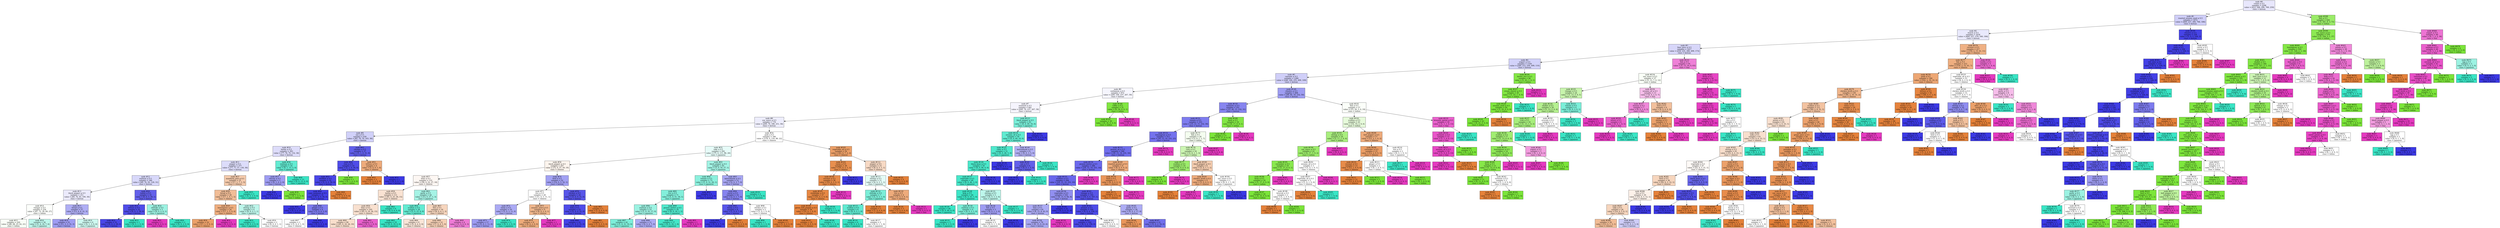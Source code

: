 digraph Tree {
node [shape=box, style="filled", color="black"] ;
0 [label=<node &#35;0<br/>cumin &le; 0.5<br/>samples = 2298<br/>value = [412, 568, 290, 769, 259]<br/>class = korean>, fillcolor="#3c39e51e"] ;
1 [label=<node &#35;1<br/>roasted_sesame_seed &le; 0.5<br/>samples = 1872<br/>value = [409, 227, 284, 766, 186]<br/>class = korean>, fillcolor="#3c39e53e"] ;
0 -> 1 [labeldistance=2.5, labelangle=45, headlabel="True"] ;
2 [label=<node &#35;2<br/>starch &le; 0.5<br/>samples = 1634<br/>value = [404, 227, 279, 540, 184]<br/>class = korean>, fillcolor="#3c39e51c"] ;
1 -> 2 ;
3 [label=<node &#35;3<br/>lime_juice &le; 0.5<br/>samples = 1417<br/>value = [254, 225, 266, 499, 173]<br/>class = korean>, fillcolor="#3c39e534"] ;
2 -> 3 ;
4 [label=<node &#35;4<br/>yogurt &le; 0.5<br/>samples = 1326<br/>value = [249, 212, 256, 499, 110]<br/>class = korean>, fillcolor="#3c39e53a"] ;
3 -> 4 ;
5 [label=<node &#35;5<br/>cayenne &le; 0.5<br/>samples = 1280<br/>value = [248, 169, 255, 499, 109]<br/>class = korean>, fillcolor="#3c39e53d"] ;
4 -> 5 ;
6 [label=<node &#35;6<br/>cardamom &le; 0.5<br/>samples = 872<br/>value = [200, 109, 237, 267, 59]<br/>class = korean>, fillcolor="#3c39e50c"] ;
5 -> 6 ;
7 [label=<node &#35;7<br/>seaweed &le; 0.5<br/>samples = 841<br/>value = [200, 79, 237, 267, 58]<br/>class = korean>, fillcolor="#3c39e50d"] ;
6 -> 7 ;
8 [label=<node &#35;8<br/>soy_sauce &le; 0.5<br/>samples = 776<br/>value = [200, 79, 188, 251, 58]<br/>class = korean>, fillcolor="#3c39e517"] ;
7 -> 8 ;
9 [label=<node &#35;9<br/>nut &le; 0.5<br/>samples = 430<br/>value = [82, 79, 70, 163, 36]<br/>class = korean>, fillcolor="#3c39e53b"] ;
8 -> 9 ;
10 [label=<node &#35;10<br/>barley &le; 0.5<br/>samples = 393<br/>value = [77, 78, 70, 132, 36]<br/>class = korean>, fillcolor="#3c39e52c"] ;
9 -> 10 ;
11 [label=<node &#35;11<br/>pepper &le; 0.5<br/>samples = 377<br/>value = [77, 77, 57, 130, 36]<br/>class = korean>, fillcolor="#3c39e52d"] ;
10 -> 11 ;
12 [label=<node &#35;12<br/>soybean &le; 0.5<br/>samples = 346<br/>value = [60, 76, 50, 129, 31]<br/>class = korean>, fillcolor="#3c39e532"] ;
11 -> 12 ;
13 [label=<node &#35;13<br/>black_pepper &le; 0.5<br/>samples = 311<br/>value = [60, 76, 45, 100, 30]<br/>class = korean>, fillcolor="#3c39e51a"] ;
12 -> 13 ;
14 [label=<node &#35;14<br/>vinegar &le; 0.5<br/>samples = 254<br/>value = [47, 72, 39, 69, 27]<br/>class = indian>, fillcolor="#7be53904"] ;
13 -> 14 ;
15 [label=<node &#35;15<br/>samples = 220<br/>value = [46, 68, 23, 62, 21]<br/>class = indian>, fillcolor="#7be5390a"] ;
14 -> 15 ;
16 [label=<node &#35;16<br/>samples = 34<br/>value = [1, 4, 16, 7, 6]<br/>class = japanese>, fillcolor="#39e5c555"] ;
14 -> 16 ;
17 [label=<node &#35;17<br/>bread &le; 0.5<br/>samples = 57<br/>value = [13, 4, 6, 31, 3]<br/>class = korean>, fillcolor="#3c39e568"] ;
13 -> 17 ;
18 [label=<node &#35;18<br/>samples = 51<br/>value = [11, 3, 3, 31, 3]<br/>class = korean>, fillcolor="#3c39e57f"] ;
17 -> 18 ;
19 [label=<node &#35;19<br/>samples = 6<br/>value = [2, 1, 3, 0, 0]<br/>class = japanese>, fillcolor="#39e5c540"] ;
17 -> 19 ;
20 [label=<node &#35;20<br/>radish &le; 0.5<br/>samples = 35<br/>value = [0, 0, 5, 29, 1]<br/>class = korean>, fillcolor="#3c39e5cc"] ;
12 -> 20 ;
21 [label=<node &#35;21<br/>lettuce &le; 0.5<br/>samples = 32<br/>value = [0, 0, 3, 29, 0]<br/>class = korean>, fillcolor="#3c39e5e5"] ;
20 -> 21 ;
22 [label=<node &#35;22<br/>samples = 31<br/>value = [0, 0, 2, 29, 0]<br/>class = korean>, fillcolor="#3c39e5ed"] ;
21 -> 22 ;
23 [label=<node &#35;23<br/>samples = 1<br/>value = [0, 0, 1, 0, 0]<br/>class = japanese>, fillcolor="#39e5c5ff"] ;
21 -> 23 ;
24 [label=<node &#35;24<br/>shiitake &le; 0.5<br/>samples = 3<br/>value = [0, 0, 2, 0, 1]<br/>class = japanese>, fillcolor="#39e5c57f"] ;
20 -> 24 ;
25 [label=<node &#35;25<br/>samples = 1<br/>value = [0, 0, 0, 0, 1]<br/>class = thai>, fillcolor="#e539c0ff"] ;
24 -> 25 ;
26 [label=<node &#35;26<br/>samples = 2<br/>value = [0, 0, 2, 0, 0]<br/>class = japanese>, fillcolor="#39e5c5ff"] ;
24 -> 26 ;
27 [label=<node &#35;27<br/>mandarin_peel &le; 0.5<br/>samples = 31<br/>value = [17, 1, 7, 1, 5]<br/>class = chinese>, fillcolor="#e581396a"] ;
11 -> 27 ;
28 [label=<node &#35;28<br/>bread &le; 0.5<br/>samples = 28<br/>value = [17, 1, 4, 1, 5]<br/>class = chinese>, fillcolor="#e5813985"] ;
27 -> 28 ;
29 [label=<node &#35;29<br/>lemongrass &le; 0.5<br/>samples = 24<br/>value = [17, 1, 2, 0, 4]<br/>class = chinese>, fillcolor="#e58139a6"] ;
28 -> 29 ;
30 [label=<node &#35;30<br/>samples = 22<br/>value = [17, 1, 2, 0, 2]<br/>class = chinese>, fillcolor="#e58139bf"] ;
29 -> 30 ;
31 [label=<node &#35;31<br/>samples = 2<br/>value = [0, 0, 0, 0, 2]<br/>class = thai>, fillcolor="#e539c0ff"] ;
29 -> 31 ;
32 [label=<node &#35;32<br/>shrimp &le; 0.5<br/>samples = 4<br/>value = [0, 0, 2, 1, 1]<br/>class = japanese>, fillcolor="#39e5c555"] ;
28 -> 32 ;
33 [label=<node &#35;33<br/>samples = 2<br/>value = [0, 0, 2, 0, 0]<br/>class = japanese>, fillcolor="#39e5c5ff"] ;
32 -> 33 ;
34 [label=<node &#35;34<br/>samples = 2<br/>value = [0, 0, 0, 1, 1]<br/>class = korean>, fillcolor="#3c39e500"] ;
32 -> 34 ;
35 [label=<node &#35;35<br/>samples = 3<br/>value = [0, 0, 3, 0, 0]<br/>class = japanese>, fillcolor="#39e5c5ff"] ;
27 -> 35 ;
36 [label=<node &#35;36<br/>soybean &le; 0.5<br/>samples = 16<br/>value = [0, 1, 13, 2, 0]<br/>class = japanese>, fillcolor="#39e5c5c8"] ;
10 -> 36 ;
37 [label=<node &#35;37<br/>chicory &le; 0.5<br/>samples = 3<br/>value = [0, 1, 0, 2, 0]<br/>class = korean>, fillcolor="#3c39e57f"] ;
36 -> 37 ;
38 [label=<node &#35;38<br/>samples = 2<br/>value = [0, 0, 0, 2, 0]<br/>class = korean>, fillcolor="#3c39e5ff"] ;
37 -> 38 ;
39 [label=<node &#35;39<br/>samples = 1<br/>value = [0, 1, 0, 0, 0]<br/>class = indian>, fillcolor="#7be539ff"] ;
37 -> 39 ;
40 [label=<node &#35;40<br/>samples = 13<br/>value = [0, 0, 13, 0, 0]<br/>class = japanese>, fillcolor="#39e5c5ff"] ;
36 -> 40 ;
41 [label=<node &#35;41<br/>chicken &le; 0.5<br/>samples = 37<br/>value = [5, 1, 0, 31, 0]<br/>class = korean>, fillcolor="#3c39e5cf"] ;
9 -> 41 ;
42 [label=<node &#35;42<br/>rose &le; 0.5<br/>samples = 33<br/>value = [2, 1, 0, 30, 0]<br/>class = korean>, fillcolor="#3c39e5e6"] ;
41 -> 42 ;
43 [label=<node &#35;43<br/>shellfish &le; 0.5<br/>samples = 32<br/>value = [2, 0, 0, 30, 0]<br/>class = korean>, fillcolor="#3c39e5ee"] ;
42 -> 43 ;
44 [label=<node &#35;44<br/>cane_molasses &le; 0.5<br/>samples = 31<br/>value = [1, 0, 0, 30, 0]<br/>class = korean>, fillcolor="#3c39e5f6"] ;
43 -> 44 ;
45 [label=<node &#35;45<br/>samples = 27<br/>value = [0, 0, 0, 27, 0]<br/>class = korean>, fillcolor="#3c39e5ff"] ;
44 -> 45 ;
46 [label=<node &#35;46<br/>ginger &le; 0.5<br/>samples = 4<br/>value = [1, 0, 0, 3, 0]<br/>class = korean>, fillcolor="#3c39e5aa"] ;
44 -> 46 ;
47 [label=<node &#35;47<br/>samples = 2<br/>value = [1, 0, 0, 1, 0]<br/>class = chinese>, fillcolor="#e5813900"] ;
46 -> 47 ;
48 [label=<node &#35;48<br/>samples = 2<br/>value = [0, 0, 0, 2, 0]<br/>class = korean>, fillcolor="#3c39e5ff"] ;
46 -> 48 ;
49 [label=<node &#35;49<br/>samples = 1<br/>value = [1, 0, 0, 0, 0]<br/>class = chinese>, fillcolor="#e58139ff"] ;
43 -> 49 ;
50 [label=<node &#35;50<br/>samples = 1<br/>value = [0, 1, 0, 0, 0]<br/>class = indian>, fillcolor="#7be539ff"] ;
42 -> 50 ;
51 [label=<node &#35;51<br/>lettuce &le; 0.5<br/>samples = 4<br/>value = [3, 0, 0, 1, 0]<br/>class = chinese>, fillcolor="#e58139aa"] ;
41 -> 51 ;
52 [label=<node &#35;52<br/>samples = 3<br/>value = [3, 0, 0, 0, 0]<br/>class = chinese>, fillcolor="#e58139ff"] ;
51 -> 52 ;
53 [label=<node &#35;53<br/>samples = 1<br/>value = [0, 0, 0, 1, 0]<br/>class = korean>, fillcolor="#3c39e5ff"] ;
51 -> 53 ;
54 [label=<node &#35;54<br/>pork &le; 0.5<br/>samples = 346<br/>value = [118, 0, 118, 88, 22]<br/>class = chinese>, fillcolor="#e5813900"] ;
8 -> 54 ;
55 [label=<node &#35;55<br/>sake &le; 0.5<br/>samples = 292<br/>value = [75, 0, 111, 86, 20]<br/>class = japanese>, fillcolor="#39e5c51f"] ;
54 -> 55 ;
56 [label=<node &#35;56<br/>black_pepper &le; 0.5<br/>samples = 207<br/>value = [72, 0, 57, 59, 19]<br/>class = chinese>, fillcolor="#e5813916"] ;
55 -> 56 ;
57 [label=<node &#35;57<br/>wine &le; 0.5<br/>samples = 155<br/>value = [58, 0, 52, 27, 18]<br/>class = chinese>, fillcolor="#e581390f"] ;
56 -> 57 ;
58 [label=<node &#35;58<br/>barley &le; 0.5<br/>samples = 111<br/>value = [45, 0, 25, 26, 15]<br/>class = chinese>, fillcolor="#e5813939"] ;
57 -> 58 ;
59 [label=<node &#35;59<br/>lime &le; 0.5<br/>samples = 105<br/>value = [45, 0, 19, 26, 15]<br/>class = chinese>, fillcolor="#e581393d"] ;
58 -> 59 ;
60 [label=<node &#35;60<br/>samples = 99<br/>value = [45, 0, 18, 26, 10]<br/>class = chinese>, fillcolor="#e5813942"] ;
59 -> 60 ;
61 [label=<node &#35;61<br/>samples = 6<br/>value = [0, 0, 1, 0, 5]<br/>class = thai>, fillcolor="#e539c0cc"] ;
59 -> 61 ;
62 [label=<node &#35;62<br/>samples = 6<br/>value = [0, 0, 6, 0, 0]<br/>class = japanese>, fillcolor="#39e5c5ff"] ;
58 -> 62 ;
63 [label=<node &#35;63<br/>garlic &le; 0.5<br/>samples = 44<br/>value = [13, 0, 27, 1, 3]<br/>class = japanese>, fillcolor="#39e5c573"] ;
57 -> 63 ;
64 [label=<node &#35;64<br/>scallion &le; 0.5<br/>samples = 28<br/>value = [5, 0, 23, 0, 0]<br/>class = japanese>, fillcolor="#39e5c5c8"] ;
63 -> 64 ;
65 [label=<node &#35;65<br/>samples = 19<br/>value = [0, 0, 19, 0, 0]<br/>class = japanese>, fillcolor="#39e5c5ff"] ;
64 -> 65 ;
66 [label=<node &#35;66<br/>samples = 9<br/>value = [5, 0, 4, 0, 0]<br/>class = chinese>, fillcolor="#e5813933"] ;
64 -> 66 ;
67 [label=<node &#35;67<br/>fish &le; 0.5<br/>samples = 16<br/>value = [8, 0, 4, 1, 3]<br/>class = chinese>, fillcolor="#e5813955"] ;
63 -> 67 ;
68 [label=<node &#35;68<br/>samples = 12<br/>value = [7, 0, 4, 1, 0]<br/>class = chinese>, fillcolor="#e5813960"] ;
67 -> 68 ;
69 [label=<node &#35;69<br/>samples = 4<br/>value = [1, 0, 0, 0, 3]<br/>class = thai>, fillcolor="#e539c0aa"] ;
67 -> 69 ;
70 [label=<node &#35;70<br/>beef &le; 0.5<br/>samples = 52<br/>value = [14, 0, 5, 32, 1]<br/>class = korean>, fillcolor="#3c39e579"] ;
56 -> 70 ;
71 [label=<node &#35;71<br/>rice &le; 0.5<br/>samples = 28<br/>value = [11, 0, 5, 11, 1]<br/>class = chinese>, fillcolor="#e5813900"] ;
70 -> 71 ;
72 [label=<node &#35;72<br/>onion &le; 0.5<br/>samples = 19<br/>value = [5, 0, 3, 11, 0]<br/>class = korean>, fillcolor="#3c39e56d"] ;
71 -> 72 ;
73 [label=<node &#35;73<br/>samples = 17<br/>value = [5, 0, 1, 11, 0]<br/>class = korean>, fillcolor="#3c39e580"] ;
72 -> 73 ;
74 [label=<node &#35;74<br/>samples = 2<br/>value = [0, 0, 2, 0, 0]<br/>class = japanese>, fillcolor="#39e5c5ff"] ;
72 -> 74 ;
75 [label=<node &#35;75<br/>sesame_seed &le; 0.5<br/>samples = 9<br/>value = [6, 0, 2, 0, 1]<br/>class = chinese>, fillcolor="#e5813992"] ;
71 -> 75 ;
76 [label=<node &#35;76<br/>samples = 8<br/>value = [6, 0, 2, 0, 0]<br/>class = chinese>, fillcolor="#e58139aa"] ;
75 -> 76 ;
77 [label=<node &#35;77<br/>samples = 1<br/>value = [0, 0, 0, 0, 1]<br/>class = thai>, fillcolor="#e539c0ff"] ;
75 -> 77 ;
78 [label=<node &#35;78<br/>chicken &le; 0.5<br/>samples = 24<br/>value = [3, 0, 0, 21, 0]<br/>class = korean>, fillcolor="#3c39e5db"] ;
70 -> 78 ;
79 [label=<node &#35;79<br/>leek &le; 0.5<br/>samples = 23<br/>value = [2, 0, 0, 21, 0]<br/>class = korean>, fillcolor="#3c39e5e7"] ;
78 -> 79 ;
80 [label=<node &#35;80<br/>samples = 22<br/>value = [1, 0, 0, 21, 0]<br/>class = korean>, fillcolor="#3c39e5f3"] ;
79 -> 80 ;
81 [label=<node &#35;81<br/>samples = 1<br/>value = [1, 0, 0, 0, 0]<br/>class = chinese>, fillcolor="#e58139ff"] ;
79 -> 81 ;
82 [label=<node &#35;82<br/>samples = 1<br/>value = [1, 0, 0, 0, 0]<br/>class = chinese>, fillcolor="#e58139ff"] ;
78 -> 82 ;
83 [label=<node &#35;83<br/>black_pepper &le; 0.5<br/>samples = 85<br/>value = [3, 0, 54, 27, 1]<br/>class = japanese>, fillcolor="#39e5c577"] ;
55 -> 83 ;
84 [label=<node &#35;84<br/>tomato &le; 0.5<br/>samples = 73<br/>value = [1, 0, 51, 20, 1]<br/>class = japanese>, fillcolor="#39e5c595"] ;
83 -> 84 ;
85 [label=<node &#35;85<br/>rice &le; 0.5<br/>samples = 71<br/>value = [1, 0, 51, 18, 1]<br/>class = japanese>, fillcolor="#39e5c59f"] ;
84 -> 85 ;
86 [label=<node &#35;86<br/>soybean &le; 0.5<br/>samples = 53<br/>value = [1, 0, 35, 17, 0]<br/>class = japanese>, fillcolor="#39e5c57f"] ;
85 -> 86 ;
87 [label=<node &#35;87<br/>samples = 42<br/>value = [1, 0, 31, 10, 0]<br/>class = japanese>, fillcolor="#39e5c5a7"] ;
86 -> 87 ;
88 [label=<node &#35;88<br/>samples = 11<br/>value = [0, 0, 4, 7, 0]<br/>class = korean>, fillcolor="#3c39e56d"] ;
86 -> 88 ;
89 [label=<node &#35;89<br/>peanut_butter &le; 0.5<br/>samples = 18<br/>value = [0, 0, 16, 1, 1]<br/>class = japanese>, fillcolor="#39e5c5e1"] ;
85 -> 89 ;
90 [label=<node &#35;90<br/>samples = 17<br/>value = [0, 0, 16, 1, 0]<br/>class = japanese>, fillcolor="#39e5c5ef"] ;
89 -> 90 ;
91 [label=<node &#35;91<br/>samples = 1<br/>value = [0, 0, 0, 0, 1]<br/>class = thai>, fillcolor="#e539c0ff"] ;
89 -> 91 ;
92 [label=<node &#35;92<br/>samples = 2<br/>value = [0, 0, 0, 2, 0]<br/>class = korean>, fillcolor="#3c39e5ff"] ;
84 -> 92 ;
93 [label=<node &#35;93<br/>katsuobushi &le; 0.5<br/>samples = 12<br/>value = [2, 0, 3, 7, 0]<br/>class = korean>, fillcolor="#3c39e571"] ;
83 -> 93 ;
94 [label=<node &#35;94<br/>carrot &le; 0.5<br/>samples = 10<br/>value = [2, 0, 1, 7, 0]<br/>class = korean>, fillcolor="#3c39e59f"] ;
93 -> 94 ;
95 [label=<node &#35;95<br/>honey &le; 0.5<br/>samples = 8<br/>value = [1, 0, 0, 7, 0]<br/>class = korean>, fillcolor="#3c39e5db"] ;
94 -> 95 ;
96 [label=<node &#35;96<br/>samples = 7<br/>value = [0, 0, 0, 7, 0]<br/>class = korean>, fillcolor="#3c39e5ff"] ;
95 -> 96 ;
97 [label=<node &#35;97<br/>samples = 1<br/>value = [1, 0, 0, 0, 0]<br/>class = chinese>, fillcolor="#e58139ff"] ;
95 -> 97 ;
98 [label=<node &#35;98<br/>chicken &le; 0.5<br/>samples = 2<br/>value = [1, 0, 1, 0, 0]<br/>class = chinese>, fillcolor="#e5813900"] ;
94 -> 98 ;
99 [label=<node &#35;99<br/>samples = 1<br/>value = [0, 0, 1, 0, 0]<br/>class = japanese>, fillcolor="#39e5c5ff"] ;
98 -> 99 ;
100 [label=<node &#35;100<br/>samples = 1<br/>value = [1, 0, 0, 0, 0]<br/>class = chinese>, fillcolor="#e58139ff"] ;
98 -> 100 ;
101 [label=<node &#35;101<br/>samples = 2<br/>value = [0, 0, 2, 0, 0]<br/>class = japanese>, fillcolor="#39e5c5ff"] ;
93 -> 101 ;
102 [label=<node &#35;102<br/>vegetable_oil &le; 0.5<br/>samples = 54<br/>value = [43, 0, 7, 2, 2]<br/>class = chinese>, fillcolor="#e58139c3"] ;
54 -> 102 ;
103 [label=<node &#35;103<br/>raisin &le; 0.5<br/>samples = 39<br/>value = [35, 0, 2, 1, 1]<br/>class = chinese>, fillcolor="#e58139e3"] ;
102 -> 103 ;
104 [label=<node &#35;104<br/>coconut &le; 0.5<br/>samples = 38<br/>value = [35, 0, 2, 0, 1]<br/>class = chinese>, fillcolor="#e58139ea"] ;
103 -> 104 ;
105 [label=<node &#35;105<br/>enokidake &le; 0.5<br/>samples = 37<br/>value = [35, 0, 2, 0, 0]<br/>class = chinese>, fillcolor="#e58139f0"] ;
104 -> 105 ;
106 [label=<node &#35;106<br/>green_bell_pepper &le; 0.5<br/>samples = 36<br/>value = [35, 0, 1, 0, 0]<br/>class = chinese>, fillcolor="#e58139f8"] ;
105 -> 106 ;
107 [label=<node &#35;107<br/>samples = 35<br/>value = [35, 0, 0, 0, 0]<br/>class = chinese>, fillcolor="#e58139ff"] ;
106 -> 107 ;
108 [label=<node &#35;108<br/>samples = 1<br/>value = [0, 0, 1, 0, 0]<br/>class = japanese>, fillcolor="#39e5c5ff"] ;
106 -> 108 ;
109 [label=<node &#35;109<br/>samples = 1<br/>value = [0, 0, 1, 0, 0]<br/>class = japanese>, fillcolor="#39e5c5ff"] ;
105 -> 109 ;
110 [label=<node &#35;110<br/>samples = 1<br/>value = [0, 0, 0, 0, 1]<br/>class = thai>, fillcolor="#e539c0ff"] ;
104 -> 110 ;
111 [label=<node &#35;111<br/>samples = 1<br/>value = [0, 0, 0, 1, 0]<br/>class = korean>, fillcolor="#3c39e5ff"] ;
103 -> 111 ;
112 [label=<node &#35;112<br/>pepper &le; 0.5<br/>samples = 15<br/>value = [8, 0, 5, 1, 1]<br/>class = chinese>, fillcolor="#e581394c"] ;
102 -> 112 ;
113 [label=<node &#35;113<br/>shrimp &le; 0.5<br/>samples = 11<br/>value = [4, 0, 5, 1, 1]<br/>class = japanese>, fillcolor="#39e5c524"] ;
112 -> 113 ;
114 [label=<node &#35;114<br/>shiitake &le; 0.5<br/>samples = 7<br/>value = [1, 0, 5, 1, 0]<br/>class = japanese>, fillcolor="#39e5c5aa"] ;
113 -> 114 ;
115 [label=<node &#35;115<br/>scallion &le; 0.5<br/>samples = 6<br/>value = [0, 0, 5, 1, 0]<br/>class = japanese>, fillcolor="#39e5c5cc"] ;
114 -> 115 ;
116 [label=<node &#35;116<br/>samples = 4<br/>value = [0, 0, 4, 0, 0]<br/>class = japanese>, fillcolor="#39e5c5ff"] ;
115 -> 116 ;
117 [label=<node &#35;117<br/>samples = 2<br/>value = [0, 0, 1, 1, 0]<br/>class = japanese>, fillcolor="#39e5c500"] ;
115 -> 117 ;
118 [label=<node &#35;118<br/>samples = 1<br/>value = [1, 0, 0, 0, 0]<br/>class = chinese>, fillcolor="#e58139ff"] ;
114 -> 118 ;
119 [label=<node &#35;119<br/>rice &le; 0.5<br/>samples = 4<br/>value = [3, 0, 0, 0, 1]<br/>class = chinese>, fillcolor="#e58139aa"] ;
113 -> 119 ;
120 [label=<node &#35;120<br/>samples = 3<br/>value = [3, 0, 0, 0, 0]<br/>class = chinese>, fillcolor="#e58139ff"] ;
119 -> 120 ;
121 [label=<node &#35;121<br/>samples = 1<br/>value = [0, 0, 0, 0, 1]<br/>class = thai>, fillcolor="#e539c0ff"] ;
119 -> 121 ;
122 [label=<node &#35;122<br/>samples = 4<br/>value = [4, 0, 0, 0, 0]<br/>class = chinese>, fillcolor="#e58139ff"] ;
112 -> 122 ;
123 [label=<node &#35;123<br/>black_pepper &le; 0.5<br/>samples = 65<br/>value = [0, 0, 49, 16, 0]<br/>class = japanese>, fillcolor="#39e5c5ac"] ;
7 -> 123 ;
124 [label=<node &#35;124<br/>sesame_oil &le; 0.5<br/>samples = 59<br/>value = [0, 0, 49, 10, 0]<br/>class = japanese>, fillcolor="#39e5c5cb"] ;
123 -> 124 ;
125 [label=<node &#35;125<br/>cider &le; 0.5<br/>samples = 51<br/>value = [0, 0, 46, 5, 0]<br/>class = japanese>, fillcolor="#39e5c5e3"] ;
124 -> 125 ;
126 [label=<node &#35;126<br/>black_bean &le; 0.5<br/>samples = 50<br/>value = [0, 0, 46, 4, 0]<br/>class = japanese>, fillcolor="#39e5c5e9"] ;
125 -> 126 ;
127 [label=<node &#35;127<br/>vegetable &le; 0.5<br/>samples = 49<br/>value = [0, 0, 46, 3, 0]<br/>class = japanese>, fillcolor="#39e5c5ee"] ;
126 -> 127 ;
128 [label=<node &#35;128<br/>kelp &le; 0.5<br/>samples = 44<br/>value = [0, 0, 43, 1, 0]<br/>class = japanese>, fillcolor="#39e5c5f9"] ;
127 -> 128 ;
129 [label=<node &#35;129<br/>samples = 40<br/>value = [0, 0, 40, 0, 0]<br/>class = japanese>, fillcolor="#39e5c5ff"] ;
128 -> 129 ;
130 [label=<node &#35;130<br/>soybean &le; 0.5<br/>samples = 4<br/>value = [0, 0, 3, 1, 0]<br/>class = japanese>, fillcolor="#39e5c5aa"] ;
128 -> 130 ;
131 [label=<node &#35;131<br/>samples = 3<br/>value = [0, 0, 3, 0, 0]<br/>class = japanese>, fillcolor="#39e5c5ff"] ;
130 -> 131 ;
132 [label=<node &#35;132<br/>samples = 1<br/>value = [0, 0, 0, 1, 0]<br/>class = korean>, fillcolor="#3c39e5ff"] ;
130 -> 132 ;
133 [label=<node &#35;133<br/>shrimp &le; 0.5<br/>samples = 5<br/>value = [0, 0, 3, 2, 0]<br/>class = japanese>, fillcolor="#39e5c555"] ;
127 -> 133 ;
134 [label=<node &#35;134<br/>fish &le; 0.5<br/>samples = 3<br/>value = [0, 0, 1, 2, 0]<br/>class = korean>, fillcolor="#3c39e57f"] ;
133 -> 134 ;
135 [label=<node &#35;135<br/>samples = 2<br/>value = [0, 0, 1, 1, 0]<br/>class = japanese>, fillcolor="#39e5c500"] ;
134 -> 135 ;
136 [label=<node &#35;136<br/>samples = 1<br/>value = [0, 0, 0, 1, 0]<br/>class = korean>, fillcolor="#3c39e5ff"] ;
134 -> 136 ;
137 [label=<node &#35;137<br/>samples = 2<br/>value = [0, 0, 2, 0, 0]<br/>class = japanese>, fillcolor="#39e5c5ff"] ;
133 -> 137 ;
138 [label=<node &#35;138<br/>samples = 1<br/>value = [0, 0, 0, 1, 0]<br/>class = korean>, fillcolor="#3c39e5ff"] ;
126 -> 138 ;
139 [label=<node &#35;139<br/>samples = 1<br/>value = [0, 0, 0, 1, 0]<br/>class = korean>, fillcolor="#3c39e5ff"] ;
125 -> 139 ;
140 [label=<node &#35;140<br/>katsuobushi &le; 0.5<br/>samples = 8<br/>value = [0, 0, 3, 5, 0]<br/>class = korean>, fillcolor="#3c39e566"] ;
124 -> 140 ;
141 [label=<node &#35;141<br/>nut &le; 0.5<br/>samples = 6<br/>value = [0, 0, 1, 5, 0]<br/>class = korean>, fillcolor="#3c39e5cc"] ;
140 -> 141 ;
142 [label=<node &#35;142<br/>samples = 5<br/>value = [0, 0, 0, 5, 0]<br/>class = korean>, fillcolor="#3c39e5ff"] ;
141 -> 142 ;
143 [label=<node &#35;143<br/>samples = 1<br/>value = [0, 0, 1, 0, 0]<br/>class = japanese>, fillcolor="#39e5c5ff"] ;
141 -> 143 ;
144 [label=<node &#35;144<br/>samples = 2<br/>value = [0, 0, 2, 0, 0]<br/>class = japanese>, fillcolor="#39e5c5ff"] ;
140 -> 144 ;
145 [label=<node &#35;145<br/>samples = 6<br/>value = [0, 0, 0, 6, 0]<br/>class = korean>, fillcolor="#3c39e5ff"] ;
123 -> 145 ;
146 [label=<node &#35;146<br/>coffee &le; 0.5<br/>samples = 31<br/>value = [0, 30, 0, 0, 1]<br/>class = indian>, fillcolor="#7be539f6"] ;
6 -> 146 ;
147 [label=<node &#35;147<br/>samples = 30<br/>value = [0, 30, 0, 0, 0]<br/>class = indian>, fillcolor="#7be539ff"] ;
146 -> 147 ;
148 [label=<node &#35;148<br/>samples = 1<br/>value = [0, 0, 0, 0, 1]<br/>class = thai>, fillcolor="#e539c0ff"] ;
146 -> 148 ;
149 [label=<node &#35;149<br/>cilantro &le; 0.5<br/>samples = 408<br/>value = [48, 60, 18, 232, 50]<br/>class = korean>, fillcolor="#3c39e57e"] ;
5 -> 149 ;
150 [label=<node &#35;150<br/>turmeric &le; 0.5<br/>samples = 351<br/>value = [33, 40, 15, 232, 31]<br/>class = korean>, fillcolor="#3c39e59d"] ;
149 -> 150 ;
151 [label=<node &#35;151<br/>tomato &le; 0.5<br/>samples = 333<br/>value = [33, 23, 15, 232, 30]<br/>class = korean>, fillcolor="#3c39e5a9"] ;
150 -> 151 ;
152 [label=<node &#35;152<br/>lemongrass &le; 0.5<br/>samples = 313<br/>value = [30, 15, 14, 231, 23]<br/>class = korean>, fillcolor="#3c39e5b5"] ;
151 -> 152 ;
153 [label=<node &#35;153<br/>peanut_oil &le; 0.5<br/>samples = 306<br/>value = [30, 15, 14, 231, 16]<br/>class = korean>, fillcolor="#3c39e5ba"] ;
152 -> 153 ;
154 [label=<node &#35;154<br/>peanut_butter &le; 0.5<br/>samples = 298<br/>value = [24, 15, 14, 231, 14]<br/>class = korean>, fillcolor="#3c39e5c1"] ;
153 -> 154 ;
155 [label=<node &#35;155<br/>scallion &le; 0.5<br/>samples = 294<br/>value = [24, 15, 14, 231, 10]<br/>class = korean>, fillcolor="#3c39e5c3"] ;
154 -> 155 ;
156 [label=<node &#35;156<br/>vegetable &le; 0.5<br/>samples = 102<br/>value = [6, 15, 8, 64, 9]<br/>class = korean>, fillcolor="#3c39e590"] ;
155 -> 156 ;
157 [label=<node &#35;157<br/>lime &le; 0.5<br/>samples = 81<br/>value = [6, 15, 8, 43, 9]<br/>class = korean>, fillcolor="#3c39e56c"] ;
156 -> 157 ;
158 [label=<node &#35;158<br/>samples = 78<br/>value = [6, 15, 8, 43, 6]<br/>class = korean>, fillcolor="#3c39e571"] ;
157 -> 158 ;
159 [label=<node &#35;159<br/>samples = 3<br/>value = [0, 0, 0, 0, 3]<br/>class = thai>, fillcolor="#e539c0ff"] ;
157 -> 159 ;
160 [label=<node &#35;160<br/>samples = 21<br/>value = [0, 0, 0, 21, 0]<br/>class = korean>, fillcolor="#3c39e5ff"] ;
156 -> 160 ;
161 [label=<node &#35;161<br/>vinegar &le; 0.5<br/>samples = 192<br/>value = [18, 0, 6, 167, 1]<br/>class = korean>, fillcolor="#3c39e5da"] ;
155 -> 161 ;
162 [label=<node &#35;162<br/>peanut &le; 0.5<br/>samples = 164<br/>value = [9, 0, 4, 150, 1]<br/>class = korean>, fillcolor="#3c39e5e8"] ;
161 -> 162 ;
163 [label=<node &#35;163<br/>samples = 162<br/>value = [8, 0, 4, 150, 0]<br/>class = korean>, fillcolor="#3c39e5eb"] ;
162 -> 163 ;
164 [label=<node &#35;164<br/>samples = 2<br/>value = [1, 0, 0, 0, 1]<br/>class = chinese>, fillcolor="#e5813900"] ;
162 -> 164 ;
165 [label=<node &#35;165<br/>garlic &le; 0.5<br/>samples = 28<br/>value = [9, 0, 2, 17, 0]<br/>class = korean>, fillcolor="#3c39e56b"] ;
161 -> 165 ;
166 [label=<node &#35;166<br/>samples = 7<br/>value = [6, 0, 0, 1, 0]<br/>class = chinese>, fillcolor="#e58139d4"] ;
165 -> 166 ;
167 [label=<node &#35;167<br/>samples = 21<br/>value = [3, 0, 2, 16, 0]<br/>class = korean>, fillcolor="#3c39e5b8"] ;
165 -> 167 ;
168 [label=<node &#35;168<br/>samples = 4<br/>value = [0, 0, 0, 0, 4]<br/>class = thai>, fillcolor="#e539c0ff"] ;
154 -> 168 ;
169 [label=<node &#35;169<br/>roasted_peanut &le; 0.5<br/>samples = 8<br/>value = [6, 0, 0, 0, 2]<br/>class = chinese>, fillcolor="#e58139aa"] ;
153 -> 169 ;
170 [label=<node &#35;170<br/>basil &le; 0.5<br/>samples = 7<br/>value = [6, 0, 0, 0, 1]<br/>class = chinese>, fillcolor="#e58139d4"] ;
169 -> 170 ;
171 [label=<node &#35;171<br/>samples = 6<br/>value = [6, 0, 0, 0, 0]<br/>class = chinese>, fillcolor="#e58139ff"] ;
170 -> 171 ;
172 [label=<node &#35;172<br/>samples = 1<br/>value = [0, 0, 0, 0, 1]<br/>class = thai>, fillcolor="#e539c0ff"] ;
170 -> 172 ;
173 [label=<node &#35;173<br/>samples = 1<br/>value = [0, 0, 0, 0, 1]<br/>class = thai>, fillcolor="#e539c0ff"] ;
169 -> 173 ;
174 [label=<node &#35;174<br/>samples = 7<br/>value = [0, 0, 0, 0, 7]<br/>class = thai>, fillcolor="#e539c0ff"] ;
152 -> 174 ;
175 [label=<node &#35;175<br/>fish &le; 0.5<br/>samples = 20<br/>value = [3, 8, 1, 1, 7]<br/>class = indian>, fillcolor="#7be53914"] ;
151 -> 175 ;
176 [label=<node &#35;176<br/>corn &le; 0.5<br/>samples = 16<br/>value = [3, 8, 1, 1, 3]<br/>class = indian>, fillcolor="#7be53962"] ;
175 -> 176 ;
177 [label=<node &#35;177<br/>scallion &le; 0.5<br/>samples = 10<br/>value = [0, 8, 0, 0, 2]<br/>class = indian>, fillcolor="#7be539bf"] ;
176 -> 177 ;
178 [label=<node &#35;178<br/>samples = 8<br/>value = [0, 8, 0, 0, 0]<br/>class = indian>, fillcolor="#7be539ff"] ;
177 -> 178 ;
179 [label=<node &#35;179<br/>samples = 2<br/>value = [0, 0, 0, 0, 2]<br/>class = thai>, fillcolor="#e539c0ff"] ;
177 -> 179 ;
180 [label=<node &#35;180<br/>black_pepper &le; 0.5<br/>samples = 6<br/>value = [3, 0, 1, 1, 1]<br/>class = chinese>, fillcolor="#e5813966"] ;
176 -> 180 ;
181 [label=<node &#35;181<br/>chicken_broth &le; 0.5<br/>samples = 4<br/>value = [3, 0, 0, 0, 1]<br/>class = chinese>, fillcolor="#e58139aa"] ;
180 -> 181 ;
182 [label=<node &#35;182<br/>samples = 3<br/>value = [3, 0, 0, 0, 0]<br/>class = chinese>, fillcolor="#e58139ff"] ;
181 -> 182 ;
183 [label=<node &#35;183<br/>samples = 1<br/>value = [0, 0, 0, 0, 1]<br/>class = thai>, fillcolor="#e539c0ff"] ;
181 -> 183 ;
184 [label=<node &#35;184<br/>soy_sauce &le; 0.5<br/>samples = 2<br/>value = [0, 0, 1, 1, 0]<br/>class = japanese>, fillcolor="#39e5c500"] ;
180 -> 184 ;
185 [label=<node &#35;185<br/>samples = 1<br/>value = [0, 0, 1, 0, 0]<br/>class = japanese>, fillcolor="#39e5c5ff"] ;
184 -> 185 ;
186 [label=<node &#35;186<br/>samples = 1<br/>value = [0, 0, 0, 1, 0]<br/>class = korean>, fillcolor="#3c39e5ff"] ;
184 -> 186 ;
187 [label=<node &#35;187<br/>samples = 4<br/>value = [0, 0, 0, 0, 4]<br/>class = thai>, fillcolor="#e539c0ff"] ;
175 -> 187 ;
188 [label=<node &#35;188<br/>basil &le; 0.5<br/>samples = 18<br/>value = [0, 17, 0, 0, 1]<br/>class = indian>, fillcolor="#7be539f0"] ;
150 -> 188 ;
189 [label=<node &#35;189<br/>samples = 17<br/>value = [0, 17, 0, 0, 0]<br/>class = indian>, fillcolor="#7be539ff"] ;
188 -> 189 ;
190 [label=<node &#35;190<br/>samples = 1<br/>value = [0, 0, 0, 0, 1]<br/>class = thai>, fillcolor="#e539c0ff"] ;
188 -> 190 ;
191 [label=<node &#35;191<br/>fish &le; 0.5<br/>samples = 57<br/>value = [15, 20, 3, 0, 19]<br/>class = indian>, fillcolor="#7be53907"] ;
149 -> 191 ;
192 [label=<node &#35;192<br/>scallion &le; 0.5<br/>samples = 41<br/>value = [14, 19, 2, 0, 6]<br/>class = indian>, fillcolor="#7be5392f"] ;
191 -> 192 ;
193 [label=<node &#35;193<br/>shrimp &le; 0.5<br/>samples = 24<br/>value = [2, 17, 1, 0, 4]<br/>class = indian>, fillcolor="#7be539a6"] ;
192 -> 193 ;
194 [label=<node &#35;194<br/>soy_sauce &le; 0.5<br/>samples = 22<br/>value = [2, 17, 1, 0, 2]<br/>class = indian>, fillcolor="#7be539bf"] ;
193 -> 194 ;
195 [label=<node &#35;195<br/>cucumber &le; 0.5<br/>samples = 19<br/>value = [1, 17, 0, 0, 1]<br/>class = indian>, fillcolor="#7be539e3"] ;
194 -> 195 ;
196 [label=<node &#35;196<br/>bean &le; 0.5<br/>samples = 18<br/>value = [1, 17, 0, 0, 0]<br/>class = indian>, fillcolor="#7be539f0"] ;
195 -> 196 ;
197 [label=<node &#35;197<br/>samples = 16<br/>value = [0, 16, 0, 0, 0]<br/>class = indian>, fillcolor="#7be539ff"] ;
196 -> 197 ;
198 [label=<node &#35;198<br/>broccoli &le; 0.5<br/>samples = 2<br/>value = [1, 1, 0, 0, 0]<br/>class = chinese>, fillcolor="#e5813900"] ;
196 -> 198 ;
199 [label=<node &#35;199<br/>samples = 1<br/>value = [1, 0, 0, 0, 0]<br/>class = chinese>, fillcolor="#e58139ff"] ;
198 -> 199 ;
200 [label=<node &#35;200<br/>samples = 1<br/>value = [0, 1, 0, 0, 0]<br/>class = indian>, fillcolor="#7be539ff"] ;
198 -> 200 ;
201 [label=<node &#35;201<br/>samples = 1<br/>value = [0, 0, 0, 0, 1]<br/>class = thai>, fillcolor="#e539c0ff"] ;
195 -> 201 ;
202 [label=<node &#35;202<br/>sesame_oil &le; 0.5<br/>samples = 3<br/>value = [1, 0, 1, 0, 1]<br/>class = chinese>, fillcolor="#e5813900"] ;
194 -> 202 ;
203 [label=<node &#35;203<br/>vegetable_oil &le; 0.5<br/>samples = 2<br/>value = [1, 0, 1, 0, 0]<br/>class = chinese>, fillcolor="#e5813900"] ;
202 -> 203 ;
204 [label=<node &#35;204<br/>samples = 1<br/>value = [1, 0, 0, 0, 0]<br/>class = chinese>, fillcolor="#e58139ff"] ;
203 -> 204 ;
205 [label=<node &#35;205<br/>samples = 1<br/>value = [0, 0, 1, 0, 0]<br/>class = japanese>, fillcolor="#39e5c5ff"] ;
203 -> 205 ;
206 [label=<node &#35;206<br/>samples = 1<br/>value = [0, 0, 0, 0, 1]<br/>class = thai>, fillcolor="#e539c0ff"] ;
202 -> 206 ;
207 [label=<node &#35;207<br/>samples = 2<br/>value = [0, 0, 0, 0, 2]<br/>class = thai>, fillcolor="#e539c0ff"] ;
193 -> 207 ;
208 [label=<node &#35;208<br/>bell_pepper &le; 0.5<br/>samples = 17<br/>value = [12, 2, 1, 0, 2]<br/>class = chinese>, fillcolor="#e58139aa"] ;
192 -> 208 ;
209 [label=<node &#35;209<br/>coriander &le; 0.5<br/>samples = 15<br/>value = [12, 2, 0, 0, 1]<br/>class = chinese>, fillcolor="#e58139c4"] ;
208 -> 209 ;
210 [label=<node &#35;210<br/>coconut &le; 0.5<br/>samples = 13<br/>value = [12, 1, 0, 0, 0]<br/>class = chinese>, fillcolor="#e58139ea"] ;
209 -> 210 ;
211 [label=<node &#35;211<br/>samples = 12<br/>value = [12, 0, 0, 0, 0]<br/>class = chinese>, fillcolor="#e58139ff"] ;
210 -> 211 ;
212 [label=<node &#35;212<br/>samples = 1<br/>value = [0, 1, 0, 0, 0]<br/>class = indian>, fillcolor="#7be539ff"] ;
210 -> 212 ;
213 [label=<node &#35;213<br/>ginger &le; 0.5<br/>samples = 2<br/>value = [0, 1, 0, 0, 1]<br/>class = indian>, fillcolor="#7be53900"] ;
209 -> 213 ;
214 [label=<node &#35;214<br/>samples = 1<br/>value = [0, 0, 0, 0, 1]<br/>class = thai>, fillcolor="#e539c0ff"] ;
213 -> 214 ;
215 [label=<node &#35;215<br/>samples = 1<br/>value = [0, 1, 0, 0, 0]<br/>class = indian>, fillcolor="#7be539ff"] ;
213 -> 215 ;
216 [label=<node &#35;216<br/>rice &le; 0.5<br/>samples = 2<br/>value = [0, 0, 1, 0, 1]<br/>class = japanese>, fillcolor="#39e5c500"] ;
208 -> 216 ;
217 [label=<node &#35;217<br/>samples = 1<br/>value = [0, 0, 1, 0, 0]<br/>class = japanese>, fillcolor="#39e5c5ff"] ;
216 -> 217 ;
218 [label=<node &#35;218<br/>samples = 1<br/>value = [0, 0, 0, 0, 1]<br/>class = thai>, fillcolor="#e539c0ff"] ;
216 -> 218 ;
219 [label=<node &#35;219<br/>brussels_sprout &le; 0.5<br/>samples = 16<br/>value = [1, 1, 1, 0, 13]<br/>class = thai>, fillcolor="#e539c0cc"] ;
191 -> 219 ;
220 [label=<node &#35;220<br/>turmeric &le; 0.5<br/>samples = 15<br/>value = [1, 1, 0, 0, 13]<br/>class = thai>, fillcolor="#e539c0db"] ;
219 -> 220 ;
221 [label=<node &#35;221<br/>sesame_oil &le; 0.5<br/>samples = 14<br/>value = [1, 0, 0, 0, 13]<br/>class = thai>, fillcolor="#e539c0eb"] ;
220 -> 221 ;
222 [label=<node &#35;222<br/>samples = 13<br/>value = [0, 0, 0, 0, 13]<br/>class = thai>, fillcolor="#e539c0ff"] ;
221 -> 222 ;
223 [label=<node &#35;223<br/>samples = 1<br/>value = [1, 0, 0, 0, 0]<br/>class = chinese>, fillcolor="#e58139ff"] ;
221 -> 223 ;
224 [label=<node &#35;224<br/>samples = 1<br/>value = [0, 1, 0, 0, 0]<br/>class = indian>, fillcolor="#7be539ff"] ;
220 -> 224 ;
225 [label=<node &#35;225<br/>samples = 1<br/>value = [0, 0, 1, 0, 0]<br/>class = japanese>, fillcolor="#39e5c5ff"] ;
219 -> 225 ;
226 [label=<node &#35;226<br/>brown_rice &le; 0.5<br/>samples = 46<br/>value = [1, 43, 1, 0, 1]<br/>class = indian>, fillcolor="#7be539ee"] ;
4 -> 226 ;
227 [label=<node &#35;227<br/>cream_cheese &le; 0.5<br/>samples = 45<br/>value = [1, 43, 1, 0, 0]<br/>class = indian>, fillcolor="#7be539f3"] ;
226 -> 227 ;
228 [label=<node &#35;228<br/>sesame_seed &le; 0.5<br/>samples = 44<br/>value = [1, 43, 0, 0, 0]<br/>class = indian>, fillcolor="#7be539f9"] ;
227 -> 228 ;
229 [label=<node &#35;229<br/>samples = 43<br/>value = [0, 43, 0, 0, 0]<br/>class = indian>, fillcolor="#7be539ff"] ;
228 -> 229 ;
230 [label=<node &#35;230<br/>samples = 1<br/>value = [1, 0, 0, 0, 0]<br/>class = chinese>, fillcolor="#e58139ff"] ;
228 -> 230 ;
231 [label=<node &#35;231<br/>samples = 1<br/>value = [0, 0, 1, 0, 0]<br/>class = japanese>, fillcolor="#39e5c5ff"] ;
227 -> 231 ;
232 [label=<node &#35;232<br/>samples = 1<br/>value = [0, 0, 0, 0, 1]<br/>class = thai>, fillcolor="#e539c0ff"] ;
226 -> 232 ;
233 [label=<node &#35;233<br/>fish &le; 0.5<br/>samples = 91<br/>value = [5, 13, 10, 0, 63]<br/>class = thai>, fillcolor="#e539c0a3"] ;
3 -> 233 ;
234 [label=<node &#35;234<br/>soy_sauce &le; 0.5<br/>samples = 37<br/>value = [5, 13, 7, 0, 12]<br/>class = indian>, fillcolor="#7be5390a"] ;
233 -> 234 ;
235 [label=<node &#35;235<br/>vinegar &le; 0.5<br/>samples = 24<br/>value = [1, 13, 5, 0, 5]<br/>class = indian>, fillcolor="#7be5396b"] ;
234 -> 235 ;
236 [label=<node &#35;236<br/>shallot &le; 0.5<br/>samples = 20<br/>value = [1, 13, 2, 0, 4]<br/>class = indian>, fillcolor="#7be5398f"] ;
235 -> 236 ;
237 [label=<node &#35;237<br/>crab &le; 0.5<br/>samples = 18<br/>value = [1, 13, 1, 0, 3]<br/>class = indian>, fillcolor="#7be539aa"] ;
236 -> 237 ;
238 [label=<node &#35;238<br/>scallion &le; 0.5<br/>samples = 17<br/>value = [1, 13, 0, 0, 3]<br/>class = indian>, fillcolor="#7be539b6"] ;
237 -> 238 ;
239 [label=<node &#35;239<br/>lemongrass &le; 0.5<br/>samples = 14<br/>value = [1, 12, 0, 0, 1]<br/>class = indian>, fillcolor="#7be539d8"] ;
238 -> 239 ;
240 [label=<node &#35;240<br/>bean &le; 0.5<br/>samples = 13<br/>value = [1, 12, 0, 0, 0]<br/>class = indian>, fillcolor="#7be539ea"] ;
239 -> 240 ;
241 [label=<node &#35;241<br/>samples = 11<br/>value = [0, 11, 0, 0, 0]<br/>class = indian>, fillcolor="#7be539ff"] ;
240 -> 241 ;
242 [label=<node &#35;242<br/>turmeric &le; 0.5<br/>samples = 2<br/>value = [1, 1, 0, 0, 0]<br/>class = chinese>, fillcolor="#e5813900"] ;
240 -> 242 ;
243 [label=<node &#35;243<br/>samples = 1<br/>value = [1, 0, 0, 0, 0]<br/>class = chinese>, fillcolor="#e58139ff"] ;
242 -> 243 ;
244 [label=<node &#35;244<br/>samples = 1<br/>value = [0, 1, 0, 0, 0]<br/>class = indian>, fillcolor="#7be539ff"] ;
242 -> 244 ;
245 [label=<node &#35;245<br/>samples = 1<br/>value = [0, 0, 0, 0, 1]<br/>class = thai>, fillcolor="#e539c0ff"] ;
239 -> 245 ;
246 [label=<node &#35;246<br/>yogurt &le; 0.5<br/>samples = 3<br/>value = [0, 1, 0, 0, 2]<br/>class = thai>, fillcolor="#e539c07f"] ;
238 -> 246 ;
247 [label=<node &#35;247<br/>samples = 2<br/>value = [0, 0, 0, 0, 2]<br/>class = thai>, fillcolor="#e539c0ff"] ;
246 -> 247 ;
248 [label=<node &#35;248<br/>samples = 1<br/>value = [0, 1, 0, 0, 0]<br/>class = indian>, fillcolor="#7be539ff"] ;
246 -> 248 ;
249 [label=<node &#35;249<br/>samples = 1<br/>value = [0, 0, 1, 0, 0]<br/>class = japanese>, fillcolor="#39e5c5ff"] ;
237 -> 249 ;
250 [label=<node &#35;250<br/>avocado &le; 0.5<br/>samples = 2<br/>value = [0, 0, 1, 0, 1]<br/>class = japanese>, fillcolor="#39e5c500"] ;
236 -> 250 ;
251 [label=<node &#35;251<br/>samples = 1<br/>value = [0, 0, 0, 0, 1]<br/>class = thai>, fillcolor="#e539c0ff"] ;
250 -> 251 ;
252 [label=<node &#35;252<br/>samples = 1<br/>value = [0, 0, 1, 0, 0]<br/>class = japanese>, fillcolor="#39e5c5ff"] ;
250 -> 252 ;
253 [label=<node &#35;253<br/>tomato &le; 0.5<br/>samples = 4<br/>value = [0, 0, 3, 0, 1]<br/>class = japanese>, fillcolor="#39e5c5aa"] ;
235 -> 253 ;
254 [label=<node &#35;254<br/>samples = 3<br/>value = [0, 0, 3, 0, 0]<br/>class = japanese>, fillcolor="#39e5c5ff"] ;
253 -> 254 ;
255 [label=<node &#35;255<br/>samples = 1<br/>value = [0, 0, 0, 0, 1]<br/>class = thai>, fillcolor="#e539c0ff"] ;
253 -> 255 ;
256 [label=<node &#35;256<br/>sesame_oil &le; 0.5<br/>samples = 13<br/>value = [4, 0, 2, 0, 7]<br/>class = thai>, fillcolor="#e539c055"] ;
234 -> 256 ;
257 [label=<node &#35;257<br/>banana &le; 0.5<br/>samples = 7<br/>value = [0, 0, 2, 0, 5]<br/>class = thai>, fillcolor="#e539c099"] ;
256 -> 257 ;
258 [label=<node &#35;258<br/>wheat &le; 0.5<br/>samples = 6<br/>value = [0, 0, 1, 0, 5]<br/>class = thai>, fillcolor="#e539c0cc"] ;
257 -> 258 ;
259 [label=<node &#35;259<br/>samples = 5<br/>value = [0, 0, 0, 0, 5]<br/>class = thai>, fillcolor="#e539c0ff"] ;
258 -> 259 ;
260 [label=<node &#35;260<br/>samples = 1<br/>value = [0, 0, 1, 0, 0]<br/>class = japanese>, fillcolor="#39e5c5ff"] ;
258 -> 260 ;
261 [label=<node &#35;261<br/>samples = 1<br/>value = [0, 0, 1, 0, 0]<br/>class = japanese>, fillcolor="#39e5c5ff"] ;
257 -> 261 ;
262 [label=<node &#35;262<br/>beef &le; 0.5<br/>samples = 6<br/>value = [4, 0, 0, 0, 2]<br/>class = chinese>, fillcolor="#e581397f"] ;
256 -> 262 ;
263 [label=<node &#35;263<br/>shrimp &le; 0.5<br/>samples = 5<br/>value = [4, 0, 0, 0, 1]<br/>class = chinese>, fillcolor="#e58139bf"] ;
262 -> 263 ;
264 [label=<node &#35;264<br/>samples = 4<br/>value = [4, 0, 0, 0, 0]<br/>class = chinese>, fillcolor="#e58139ff"] ;
263 -> 264 ;
265 [label=<node &#35;265<br/>samples = 1<br/>value = [0, 0, 0, 0, 1]<br/>class = thai>, fillcolor="#e539c0ff"] ;
263 -> 265 ;
266 [label=<node &#35;266<br/>samples = 1<br/>value = [0, 0, 0, 0, 1]<br/>class = thai>, fillcolor="#e539c0ff"] ;
262 -> 266 ;
267 [label=<node &#35;267<br/>litchi &le; 0.5<br/>samples = 54<br/>value = [0, 0, 3, 0, 51]<br/>class = thai>, fillcolor="#e539c0f0"] ;
233 -> 267 ;
268 [label=<node &#35;268<br/>sake &le; 0.5<br/>samples = 53<br/>value = [0, 0, 2, 0, 51]<br/>class = thai>, fillcolor="#e539c0f5"] ;
267 -> 268 ;
269 [label=<node &#35;269<br/>salmon &le; 0.5<br/>samples = 52<br/>value = [0, 0, 1, 0, 51]<br/>class = thai>, fillcolor="#e539c0fa"] ;
268 -> 269 ;
270 [label=<node &#35;270<br/>samples = 50<br/>value = [0, 0, 0, 0, 50]<br/>class = thai>, fillcolor="#e539c0ff"] ;
269 -> 270 ;
271 [label=<node &#35;271<br/>rice &le; 0.5<br/>samples = 2<br/>value = [0, 0, 1, 0, 1]<br/>class = japanese>, fillcolor="#39e5c500"] ;
269 -> 271 ;
272 [label=<node &#35;272<br/>samples = 1<br/>value = [0, 0, 0, 0, 1]<br/>class = thai>, fillcolor="#e539c0ff"] ;
271 -> 272 ;
273 [label=<node &#35;273<br/>samples = 1<br/>value = [0, 0, 1, 0, 0]<br/>class = japanese>, fillcolor="#39e5c5ff"] ;
271 -> 273 ;
274 [label=<node &#35;274<br/>samples = 1<br/>value = [0, 0, 1, 0, 0]<br/>class = japanese>, fillcolor="#39e5c5ff"] ;
268 -> 274 ;
275 [label=<node &#35;275<br/>samples = 1<br/>value = [0, 0, 1, 0, 0]<br/>class = japanese>, fillcolor="#39e5c5ff"] ;
267 -> 275 ;
276 [label=<node &#35;276<br/>coconut &le; 0.5<br/>samples = 217<br/>value = [150, 2, 13, 41, 11]<br/>class = chinese>, fillcolor="#e581399e"] ;
2 -> 276 ;
277 [label=<node &#35;277<br/>fish &le; 0.5<br/>samples = 212<br/>value = [150, 2, 12, 41, 7]<br/>class = chinese>, fillcolor="#e58139a3"] ;
276 -> 277 ;
278 [label=<node &#35;278<br/>pork &le; 0.5<br/>samples = 189<br/>value = [142, 2, 10, 33, 2]<br/>class = chinese>, fillcolor="#e58139b2"] ;
277 -> 278 ;
279 [label=<node &#35;279<br/>chicken_broth &le; 0.5<br/>samples = 139<br/>value = [94, 2, 10, 31, 2]<br/>class = chinese>, fillcolor="#e5813995"] ;
278 -> 279 ;
280 [label=<node &#35;280<br/>scallion &le; 0.5<br/>samples = 111<br/>value = [69, 2, 8, 31, 1]<br/>class = chinese>, fillcolor="#e5813979"] ;
279 -> 280 ;
281 [label=<node &#35;281<br/>potato &le; 0.5<br/>samples = 65<br/>value = [33, 2, 6, 23, 1]<br/>class = chinese>, fillcolor="#e581393d"] ;
280 -> 281 ;
282 [label=<node &#35;282<br/>milk &le; 0.5<br/>samples = 63<br/>value = [33, 0, 6, 23, 1]<br/>class = chinese>, fillcolor="#e5813940"] ;
281 -> 282 ;
283 [label=<node &#35;283<br/>shrimp &le; 0.5<br/>samples = 61<br/>value = [33, 0, 4, 23, 1]<br/>class = chinese>, fillcolor="#e5813943"] ;
282 -> 283 ;
284 [label=<node &#35;284<br/>vegetable &le; 0.5<br/>samples = 47<br/>value = [22, 0, 3, 21, 1]<br/>class = chinese>, fillcolor="#e581390a"] ;
283 -> 284 ;
285 [label=<node &#35;285<br/>beef &le; 0.5<br/>samples = 36<br/>value = [20, 0, 3, 12, 1]<br/>class = chinese>, fillcolor="#e5813955"] ;
284 -> 285 ;
286 [label=<node &#35;286<br/>rice &le; 0.5<br/>samples = 30<br/>value = [14, 0, 3, 12, 1]<br/>class = chinese>, fillcolor="#e581391c"] ;
285 -> 286 ;
287 [label=<node &#35;287<br/>sake &le; 0.5<br/>samples = 26<br/>value = [14, 0, 3, 8, 1]<br/>class = chinese>, fillcolor="#e5813955"] ;
286 -> 287 ;
288 [label=<node &#35;288<br/>samples = 20<br/>value = [13, 0, 1, 5, 1]<br/>class = chinese>, fillcolor="#e5813988"] ;
287 -> 288 ;
289 [label=<node &#35;289<br/>samples = 6<br/>value = [1, 0, 2, 3, 0]<br/>class = korean>, fillcolor="#3c39e540"] ;
287 -> 289 ;
290 [label=<node &#35;290<br/>samples = 4<br/>value = [0, 0, 0, 4, 0]<br/>class = korean>, fillcolor="#3c39e5ff"] ;
286 -> 290 ;
291 [label=<node &#35;291<br/>samples = 6<br/>value = [6, 0, 0, 0, 0]<br/>class = chinese>, fillcolor="#e58139ff"] ;
285 -> 291 ;
292 [label=<node &#35;292<br/>black_bean &le; 0.5<br/>samples = 11<br/>value = [2, 0, 0, 9, 0]<br/>class = korean>, fillcolor="#3c39e5c6"] ;
284 -> 292 ;
293 [label=<node &#35;293<br/>cucumber &le; 0.5<br/>samples = 10<br/>value = [1, 0, 0, 9, 0]<br/>class = korean>, fillcolor="#3c39e5e3"] ;
292 -> 293 ;
294 [label=<node &#35;294<br/>samples = 9<br/>value = [0, 0, 0, 9, 0]<br/>class = korean>, fillcolor="#3c39e5ff"] ;
293 -> 294 ;
295 [label=<node &#35;295<br/>samples = 1<br/>value = [1, 0, 0, 0, 0]<br/>class = chinese>, fillcolor="#e58139ff"] ;
293 -> 295 ;
296 [label=<node &#35;296<br/>samples = 1<br/>value = [1, 0, 0, 0, 0]<br/>class = chinese>, fillcolor="#e58139ff"] ;
292 -> 296 ;
297 [label=<node &#35;297<br/>carrot &le; 0.5<br/>samples = 14<br/>value = [11, 0, 1, 2, 0]<br/>class = chinese>, fillcolor="#e58139bf"] ;
283 -> 297 ;
298 [label=<node &#35;298<br/>sea_algae &le; 0.5<br/>samples = 13<br/>value = [11, 0, 1, 1, 0]<br/>class = chinese>, fillcolor="#e58139d4"] ;
297 -> 298 ;
299 [label=<node &#35;299<br/>wheat &le; 0.5<br/>samples = 12<br/>value = [11, 0, 1, 0, 0]<br/>class = chinese>, fillcolor="#e58139e8"] ;
298 -> 299 ;
300 [label=<node &#35;300<br/>samples = 10<br/>value = [10, 0, 0, 0, 0]<br/>class = chinese>, fillcolor="#e58139ff"] ;
299 -> 300 ;
301 [label=<node &#35;301<br/>bacon &le; 0.5<br/>samples = 2<br/>value = [1, 0, 1, 0, 0]<br/>class = chinese>, fillcolor="#e5813900"] ;
299 -> 301 ;
302 [label=<node &#35;302<br/>samples = 1<br/>value = [0, 0, 1, 0, 0]<br/>class = japanese>, fillcolor="#39e5c5ff"] ;
301 -> 302 ;
303 [label=<node &#35;303<br/>samples = 1<br/>value = [1, 0, 0, 0, 0]<br/>class = chinese>, fillcolor="#e58139ff"] ;
301 -> 303 ;
304 [label=<node &#35;304<br/>samples = 1<br/>value = [0, 0, 0, 1, 0]<br/>class = korean>, fillcolor="#3c39e5ff"] ;
298 -> 304 ;
305 [label=<node &#35;305<br/>samples = 1<br/>value = [0, 0, 0, 1, 0]<br/>class = korean>, fillcolor="#3c39e5ff"] ;
297 -> 305 ;
306 [label=<node &#35;306<br/>samples = 2<br/>value = [0, 0, 2, 0, 0]<br/>class = japanese>, fillcolor="#39e5c5ff"] ;
282 -> 306 ;
307 [label=<node &#35;307<br/>samples = 2<br/>value = [0, 2, 0, 0, 0]<br/>class = indian>, fillcolor="#7be539ff"] ;
281 -> 307 ;
308 [label=<node &#35;308<br/>pear &le; 0.5<br/>samples = 46<br/>value = [36, 0, 2, 8, 0]<br/>class = chinese>, fillcolor="#e58139bc"] ;
280 -> 308 ;
309 [label=<node &#35;309<br/>grape_juice &le; 0.5<br/>samples = 44<br/>value = [36, 0, 2, 6, 0]<br/>class = chinese>, fillcolor="#e58139c9"] ;
308 -> 309 ;
310 [label=<node &#35;310<br/>pumpkin &le; 0.5<br/>samples = 43<br/>value = [36, 0, 1, 6, 0]<br/>class = chinese>, fillcolor="#e58139cf"] ;
309 -> 310 ;
311 [label=<node &#35;311<br/>mackerel &le; 0.5<br/>samples = 42<br/>value = [36, 0, 1, 5, 0]<br/>class = chinese>, fillcolor="#e58139d6"] ;
310 -> 311 ;
312 [label=<node &#35;312<br/>mussel &le; 0.5<br/>samples = 41<br/>value = [36, 0, 1, 4, 0]<br/>class = chinese>, fillcolor="#e58139dd"] ;
311 -> 312 ;
313 [label=<node &#35;313<br/>soy_sauce &le; 0.5<br/>samples = 40<br/>value = [36, 0, 1, 3, 0]<br/>class = chinese>, fillcolor="#e58139e3"] ;
312 -> 313 ;
314 [label=<node &#35;314<br/>ginger &le; 0.5<br/>samples = 5<br/>value = [3, 0, 1, 1, 0]<br/>class = chinese>, fillcolor="#e581397f"] ;
313 -> 314 ;
315 [label=<node &#35;315<br/>samples = 2<br/>value = [0, 0, 1, 1, 0]<br/>class = japanese>, fillcolor="#39e5c500"] ;
314 -> 315 ;
316 [label=<node &#35;316<br/>samples = 3<br/>value = [3, 0, 0, 0, 0]<br/>class = chinese>, fillcolor="#e58139ff"] ;
314 -> 316 ;
317 [label=<node &#35;317<br/>radish &le; 0.5<br/>samples = 35<br/>value = [33, 0, 0, 2, 0]<br/>class = chinese>, fillcolor="#e58139f0"] ;
313 -> 317 ;
318 [label=<node &#35;318<br/>samples = 32<br/>value = [31, 0, 0, 1, 0]<br/>class = chinese>, fillcolor="#e58139f7"] ;
317 -> 318 ;
319 [label=<node &#35;319<br/>samples = 3<br/>value = [2, 0, 0, 1, 0]<br/>class = chinese>, fillcolor="#e581397f"] ;
317 -> 319 ;
320 [label=<node &#35;320<br/>samples = 1<br/>value = [0, 0, 0, 1, 0]<br/>class = korean>, fillcolor="#3c39e5ff"] ;
312 -> 320 ;
321 [label=<node &#35;321<br/>samples = 1<br/>value = [0, 0, 0, 1, 0]<br/>class = korean>, fillcolor="#3c39e5ff"] ;
311 -> 321 ;
322 [label=<node &#35;322<br/>samples = 1<br/>value = [0, 0, 0, 1, 0]<br/>class = korean>, fillcolor="#3c39e5ff"] ;
310 -> 322 ;
323 [label=<node &#35;323<br/>samples = 1<br/>value = [0, 0, 1, 0, 0]<br/>class = japanese>, fillcolor="#39e5c5ff"] ;
309 -> 323 ;
324 [label=<node &#35;324<br/>samples = 2<br/>value = [0, 0, 0, 2, 0]<br/>class = korean>, fillcolor="#3c39e5ff"] ;
308 -> 324 ;
325 [label=<node &#35;325<br/>onion &le; 0.5<br/>samples = 28<br/>value = [25, 0, 2, 0, 1]<br/>class = chinese>, fillcolor="#e58139e2"] ;
279 -> 325 ;
326 [label=<node &#35;326<br/>lemongrass &le; 0.5<br/>samples = 26<br/>value = [25, 0, 0, 0, 1]<br/>class = chinese>, fillcolor="#e58139f5"] ;
325 -> 326 ;
327 [label=<node &#35;327<br/>samples = 25<br/>value = [25, 0, 0, 0, 0]<br/>class = chinese>, fillcolor="#e58139ff"] ;
326 -> 327 ;
328 [label=<node &#35;328<br/>samples = 1<br/>value = [0, 0, 0, 0, 1]<br/>class = thai>, fillcolor="#e539c0ff"] ;
326 -> 328 ;
329 [label=<node &#35;329<br/>samples = 2<br/>value = [0, 0, 2, 0, 0]<br/>class = japanese>, fillcolor="#39e5c5ff"] ;
325 -> 329 ;
330 [label=<node &#35;330<br/>lettuce &le; 0.5<br/>samples = 50<br/>value = [48, 0, 0, 2, 0]<br/>class = chinese>, fillcolor="#e58139f4"] ;
278 -> 330 ;
331 [label=<node &#35;331<br/>barley &le; 0.5<br/>samples = 49<br/>value = [48, 0, 0, 1, 0]<br/>class = chinese>, fillcolor="#e58139fa"] ;
330 -> 331 ;
332 [label=<node &#35;332<br/>samples = 48<br/>value = [48, 0, 0, 0, 0]<br/>class = chinese>, fillcolor="#e58139ff"] ;
331 -> 332 ;
333 [label=<node &#35;333<br/>samples = 1<br/>value = [0, 0, 0, 1, 0]<br/>class = korean>, fillcolor="#3c39e5ff"] ;
331 -> 333 ;
334 [label=<node &#35;334<br/>samples = 1<br/>value = [0, 0, 0, 1, 0]<br/>class = korean>, fillcolor="#3c39e5ff"] ;
330 -> 334 ;
335 [label=<node &#35;335<br/>vegetable_oil &le; 0.5<br/>samples = 23<br/>value = [8, 0, 2, 8, 5]<br/>class = chinese>, fillcolor="#e5813900"] ;
277 -> 335 ;
336 [label=<node &#35;336<br/>chicken_broth &le; 0.5<br/>samples = 15<br/>value = [7, 0, 0, 7, 1]<br/>class = chinese>, fillcolor="#e5813900"] ;
335 -> 336 ;
337 [label=<node &#35;337<br/>shrimp &le; 0.5<br/>samples = 10<br/>value = [3, 0, 0, 7, 0]<br/>class = korean>, fillcolor="#3c39e592"] ;
336 -> 337 ;
338 [label=<node &#35;338<br/>scallion &le; 0.5<br/>samples = 7<br/>value = [1, 0, 0, 6, 0]<br/>class = korean>, fillcolor="#3c39e5d4"] ;
337 -> 338 ;
339 [label=<node &#35;339<br/>samples = 5<br/>value = [0, 0, 0, 5, 0]<br/>class = korean>, fillcolor="#3c39e5ff"] ;
338 -> 339 ;
340 [label=<node &#35;340<br/>beef &le; 0.5<br/>samples = 2<br/>value = [1, 0, 0, 1, 0]<br/>class = chinese>, fillcolor="#e5813900"] ;
338 -> 340 ;
341 [label=<node &#35;341<br/>samples = 1<br/>value = [1, 0, 0, 0, 0]<br/>class = chinese>, fillcolor="#e58139ff"] ;
340 -> 341 ;
342 [label=<node &#35;342<br/>samples = 1<br/>value = [0, 0, 0, 1, 0]<br/>class = korean>, fillcolor="#3c39e5ff"] ;
340 -> 342 ;
343 [label=<node &#35;343<br/>pork &le; 0.5<br/>samples = 3<br/>value = [2, 0, 0, 1, 0]<br/>class = chinese>, fillcolor="#e581397f"] ;
337 -> 343 ;
344 [label=<node &#35;344<br/>samples = 2<br/>value = [2, 0, 0, 0, 0]<br/>class = chinese>, fillcolor="#e58139ff"] ;
343 -> 344 ;
345 [label=<node &#35;345<br/>samples = 1<br/>value = [0, 0, 0, 1, 0]<br/>class = korean>, fillcolor="#3c39e5ff"] ;
343 -> 345 ;
346 [label=<node &#35;346<br/>olive_oil &le; 0.5<br/>samples = 5<br/>value = [4, 0, 0, 0, 1]<br/>class = chinese>, fillcolor="#e58139bf"] ;
336 -> 346 ;
347 [label=<node &#35;347<br/>samples = 4<br/>value = [4, 0, 0, 0, 0]<br/>class = chinese>, fillcolor="#e58139ff"] ;
346 -> 347 ;
348 [label=<node &#35;348<br/>samples = 1<br/>value = [0, 0, 0, 0, 1]<br/>class = thai>, fillcolor="#e539c0ff"] ;
346 -> 348 ;
349 [label=<node &#35;349<br/>garlic &le; 0.5<br/>samples = 8<br/>value = [1, 0, 2, 1, 4]<br/>class = thai>, fillcolor="#e539c055"] ;
335 -> 349 ;
350 [label=<node &#35;350<br/>samples = 2<br/>value = [0, 0, 2, 0, 0]<br/>class = japanese>, fillcolor="#39e5c5ff"] ;
349 -> 350 ;
351 [label=<node &#35;351<br/>onion &le; 0.5<br/>samples = 6<br/>value = [1, 0, 0, 1, 4]<br/>class = thai>, fillcolor="#e539c099"] ;
349 -> 351 ;
352 [label=<node &#35;352<br/>cilantro &le; 0.5<br/>samples = 5<br/>value = [1, 0, 0, 0, 4]<br/>class = thai>, fillcolor="#e539c0bf"] ;
351 -> 352 ;
353 [label=<node &#35;353<br/>samples = 3<br/>value = [0, 0, 0, 0, 3]<br/>class = thai>, fillcolor="#e539c0ff"] ;
352 -> 353 ;
354 [label=<node &#35;354<br/>samples = 2<br/>value = [1, 0, 0, 0, 1]<br/>class = chinese>, fillcolor="#e5813900"] ;
352 -> 354 ;
355 [label=<node &#35;355<br/>samples = 1<br/>value = [0, 0, 0, 1, 0]<br/>class = korean>, fillcolor="#3c39e5ff"] ;
351 -> 355 ;
356 [label=<node &#35;356<br/>vanilla &le; 0.5<br/>samples = 5<br/>value = [0, 0, 1, 0, 4]<br/>class = thai>, fillcolor="#e539c0bf"] ;
276 -> 356 ;
357 [label=<node &#35;357<br/>samples = 4<br/>value = [0, 0, 0, 0, 4]<br/>class = thai>, fillcolor="#e539c0ff"] ;
356 -> 357 ;
358 [label=<node &#35;358<br/>samples = 1<br/>value = [0, 0, 1, 0, 0]<br/>class = japanese>, fillcolor="#39e5c5ff"] ;
356 -> 358 ;
359 [label=<node &#35;359<br/>cilantro &le; 0.5<br/>samples = 238<br/>value = [5, 0, 5, 226, 2]<br/>class = korean>, fillcolor="#3c39e5f2"] ;
1 -> 359 ;
360 [label=<node &#35;360<br/>palm &le; 0.5<br/>samples = 236<br/>value = [4, 0, 5, 226, 1]<br/>class = korean>, fillcolor="#3c39e5f4"] ;
359 -> 360 ;
361 [label=<node &#35;361<br/>red_wine &le; 0.5<br/>samples = 235<br/>value = [4, 0, 5, 226, 0]<br/>class = korean>, fillcolor="#3c39e5f5"] ;
360 -> 361 ;
362 [label=<node &#35;362<br/>wasabi &le; 0.5<br/>samples = 234<br/>value = [3, 0, 5, 226, 0]<br/>class = korean>, fillcolor="#3c39e5f6"] ;
361 -> 362 ;
363 [label=<node &#35;363<br/>enokidake &le; 0.5<br/>samples = 233<br/>value = [3, 0, 4, 226, 0]<br/>class = korean>, fillcolor="#3c39e5f7"] ;
362 -> 363 ;
364 [label=<node &#35;364<br/>vinegar &le; 0.5<br/>samples = 226<br/>value = [2, 0, 3, 221, 0]<br/>class = korean>, fillcolor="#3c39e5f9"] ;
363 -> 364 ;
365 [label=<node &#35;365<br/>starch &le; 0.5<br/>samples = 177<br/>value = [1, 0, 0, 176, 0]<br/>class = korean>, fillcolor="#3c39e5fe"] ;
364 -> 365 ;
366 [label=<node &#35;366<br/>samples = 169<br/>value = [0, 0, 0, 169, 0]<br/>class = korean>, fillcolor="#3c39e5ff"] ;
365 -> 366 ;
367 [label=<node &#35;367<br/>vegetable_oil &le; 0.5<br/>samples = 8<br/>value = [1, 0, 0, 7, 0]<br/>class = korean>, fillcolor="#3c39e5db"] ;
365 -> 367 ;
368 [label=<node &#35;368<br/>samples = 7<br/>value = [0, 0, 0, 7, 0]<br/>class = korean>, fillcolor="#3c39e5ff"] ;
367 -> 368 ;
369 [label=<node &#35;369<br/>samples = 1<br/>value = [1, 0, 0, 0, 0]<br/>class = chinese>, fillcolor="#e58139ff"] ;
367 -> 369 ;
370 [label=<node &#35;370<br/>beef_broth &le; 0.5<br/>samples = 49<br/>value = [1, 0, 3, 45, 0]<br/>class = korean>, fillcolor="#3c39e5e9"] ;
364 -> 370 ;
371 [label=<node &#35;371<br/>chinese_cabbage &le; 0.5<br/>samples = 48<br/>value = [0, 0, 3, 45, 0]<br/>class = korean>, fillcolor="#3c39e5ee"] ;
370 -> 371 ;
372 [label=<node &#35;372<br/>egg &le; 0.5<br/>samples = 46<br/>value = [0, 0, 2, 44, 0]<br/>class = korean>, fillcolor="#3c39e5f3"] ;
371 -> 372 ;
373 [label=<node &#35;373<br/>samples = 33<br/>value = [0, 0, 0, 33, 0]<br/>class = korean>, fillcolor="#3c39e5ff"] ;
372 -> 373 ;
374 [label=<node &#35;374<br/>sesame_oil &le; 0.5<br/>samples = 13<br/>value = [0, 0, 2, 11, 0]<br/>class = korean>, fillcolor="#3c39e5d1"] ;
372 -> 374 ;
375 [label=<node &#35;375<br/>samples = 7<br/>value = [0, 0, 0, 7, 0]<br/>class = korean>, fillcolor="#3c39e5ff"] ;
374 -> 375 ;
376 [label=<node &#35;376<br/>onion &le; 0.5<br/>samples = 6<br/>value = [0, 0, 2, 4, 0]<br/>class = korean>, fillcolor="#3c39e57f"] ;
374 -> 376 ;
377 [label=<node &#35;377<br/>garlic &le; 0.5<br/>samples = 3<br/>value = [0, 0, 2, 1, 0]<br/>class = japanese>, fillcolor="#39e5c57f"] ;
376 -> 377 ;
378 [label=<node &#35;378<br/>samples = 1<br/>value = [0, 0, 1, 0, 0]<br/>class = japanese>, fillcolor="#39e5c5ff"] ;
377 -> 378 ;
379 [label=<node &#35;379<br/>mustard &le; 0.5<br/>samples = 2<br/>value = [0, 0, 1, 1, 0]<br/>class = japanese>, fillcolor="#39e5c500"] ;
377 -> 379 ;
380 [label=<node &#35;380<br/>samples = 1<br/>value = [0, 0, 0, 1, 0]<br/>class = korean>, fillcolor="#3c39e5ff"] ;
379 -> 380 ;
381 [label=<node &#35;381<br/>samples = 1<br/>value = [0, 0, 1, 0, 0]<br/>class = japanese>, fillcolor="#39e5c5ff"] ;
379 -> 381 ;
382 [label=<node &#35;382<br/>samples = 3<br/>value = [0, 0, 0, 3, 0]<br/>class = korean>, fillcolor="#3c39e5ff"] ;
376 -> 382 ;
383 [label=<node &#35;383<br/>sesame_oil &le; 0.5<br/>samples = 2<br/>value = [0, 0, 1, 1, 0]<br/>class = japanese>, fillcolor="#39e5c500"] ;
371 -> 383 ;
384 [label=<node &#35;384<br/>samples = 1<br/>value = [0, 0, 0, 1, 0]<br/>class = korean>, fillcolor="#3c39e5ff"] ;
383 -> 384 ;
385 [label=<node &#35;385<br/>samples = 1<br/>value = [0, 0, 1, 0, 0]<br/>class = japanese>, fillcolor="#39e5c5ff"] ;
383 -> 385 ;
386 [label=<node &#35;386<br/>samples = 1<br/>value = [1, 0, 0, 0, 0]<br/>class = chinese>, fillcolor="#e58139ff"] ;
370 -> 386 ;
387 [label=<node &#35;387<br/>starch &le; 0.5<br/>samples = 7<br/>value = [1, 0, 1, 5, 0]<br/>class = korean>, fillcolor="#3c39e5aa"] ;
363 -> 387 ;
388 [label=<node &#35;388<br/>kelp &le; 0.5<br/>samples = 6<br/>value = [0, 0, 1, 5, 0]<br/>class = korean>, fillcolor="#3c39e5cc"] ;
387 -> 388 ;
389 [label=<node &#35;389<br/>samples = 5<br/>value = [0, 0, 0, 5, 0]<br/>class = korean>, fillcolor="#3c39e5ff"] ;
388 -> 389 ;
390 [label=<node &#35;390<br/>samples = 1<br/>value = [0, 0, 1, 0, 0]<br/>class = japanese>, fillcolor="#39e5c5ff"] ;
388 -> 390 ;
391 [label=<node &#35;391<br/>samples = 1<br/>value = [1, 0, 0, 0, 0]<br/>class = chinese>, fillcolor="#e58139ff"] ;
387 -> 391 ;
392 [label=<node &#35;392<br/>samples = 1<br/>value = [0, 0, 1, 0, 0]<br/>class = japanese>, fillcolor="#39e5c5ff"] ;
362 -> 392 ;
393 [label=<node &#35;393<br/>samples = 1<br/>value = [1, 0, 0, 0, 0]<br/>class = chinese>, fillcolor="#e58139ff"] ;
361 -> 393 ;
394 [label=<node &#35;394<br/>samples = 1<br/>value = [0, 0, 0, 0, 1]<br/>class = thai>, fillcolor="#e539c0ff"] ;
360 -> 394 ;
395 [label=<node &#35;395<br/>carrot &le; 0.5<br/>samples = 2<br/>value = [1, 0, 0, 0, 1]<br/>class = chinese>, fillcolor="#e5813900"] ;
359 -> 395 ;
396 [label=<node &#35;396<br/>samples = 1<br/>value = [1, 0, 0, 0, 0]<br/>class = chinese>, fillcolor="#e58139ff"] ;
395 -> 396 ;
397 [label=<node &#35;397<br/>samples = 1<br/>value = [0, 0, 0, 0, 1]<br/>class = thai>, fillcolor="#e539c0ff"] ;
395 -> 397 ;
398 [label=<node &#35;398<br/>fish &le; 0.5<br/>samples = 426<br/>value = [3, 341, 6, 3, 73]<br/>class = indian>, fillcolor="#7be539c2"] ;
0 -> 398 [labeldistance=2.5, labelangle=-45, headlabel="False"] ;
399 [label=<node &#35;399<br/>soy_sauce &le; 0.5<br/>samples = 378<br/>value = [3, 334, 3, 1, 37]<br/>class = indian>, fillcolor="#7be539de"] ;
398 -> 399 ;
400 [label=<node &#35;400<br/>lemongrass &le; 0.5<br/>samples = 350<br/>value = [1, 328, 2, 1, 18]<br/>class = indian>, fillcolor="#7be539ee"] ;
399 -> 400 ;
401 [label=<node &#35;401<br/>shallot &le; 0.5<br/>samples = 344<br/>value = [1, 327, 2, 1, 13]<br/>class = indian>, fillcolor="#7be539f2"] ;
400 -> 401 ;
402 [label=<node &#35;402<br/>smoked_salmon &le; 0.5<br/>samples = 332<br/>value = [0, 320, 2, 1, 9]<br/>class = indian>, fillcolor="#7be539f6"] ;
401 -> 402 ;
403 [label=<node &#35;403<br/>roasted_sesame_seed &le; 0.5<br/>samples = 331<br/>value = [0, 320, 1, 1, 9]<br/>class = indian>, fillcolor="#7be539f6"] ;
402 -> 403 ;
404 [label=<node &#35;404<br/>grape_juice &le; 0.5<br/>samples = 330<br/>value = [0, 320, 0, 1, 9]<br/>class = indian>, fillcolor="#7be539f7"] ;
403 -> 404 ;
405 [label=<node &#35;405<br/>mussel &le; 0.5<br/>samples = 329<br/>value = [0, 320, 0, 1, 8]<br/>class = indian>, fillcolor="#7be539f8"] ;
404 -> 405 ;
406 [label=<node &#35;406<br/>star_anise &le; 0.5<br/>samples = 328<br/>value = [0, 320, 0, 1, 7]<br/>class = indian>, fillcolor="#7be539f9"] ;
405 -> 406 ;
407 [label=<node &#35;407<br/>peanut_butter &le; 0.5<br/>samples = 327<br/>value = [0, 320, 0, 1, 6]<br/>class = indian>, fillcolor="#7be539f9"] ;
406 -> 407 ;
408 [label=<node &#35;408<br/>squash &le; 0.5<br/>samples = 323<br/>value = [0, 318, 0, 1, 4]<br/>class = indian>, fillcolor="#7be539fb"] ;
407 -> 408 ;
409 [label=<node &#35;409<br/>asparagus &le; 0.5<br/>samples = 321<br/>value = [0, 317, 0, 1, 3]<br/>class = indian>, fillcolor="#7be539fc"] ;
408 -> 409 ;
410 [label=<node &#35;410<br/>beef &le; 0.5<br/>samples = 318<br/>value = [0, 315, 0, 1, 2]<br/>class = indian>, fillcolor="#7be539fd"] ;
409 -> 410 ;
411 [label=<node &#35;411<br/>lime_juice &le; 0.5<br/>samples = 310<br/>value = [0, 308, 0, 0, 2]<br/>class = indian>, fillcolor="#7be539fd"] ;
410 -> 411 ;
412 [label=<node &#35;412<br/>samples = 292<br/>value = [0, 291, 0, 0, 1]<br/>class = indian>, fillcolor="#7be539fe"] ;
411 -> 412 ;
413 [label=<node &#35;413<br/>samples = 18<br/>value = [0, 17, 0, 0, 1]<br/>class = indian>, fillcolor="#7be539f0"] ;
411 -> 413 ;
414 [label=<node &#35;414<br/>garlic &le; 0.5<br/>samples = 8<br/>value = [0, 7, 0, 1, 0]<br/>class = indian>, fillcolor="#7be539db"] ;
410 -> 414 ;
415 [label=<node &#35;415<br/>samples = 1<br/>value = [0, 0, 0, 1, 0]<br/>class = korean>, fillcolor="#3c39e5ff"] ;
414 -> 415 ;
416 [label=<node &#35;416<br/>samples = 7<br/>value = [0, 7, 0, 0, 0]<br/>class = indian>, fillcolor="#7be539ff"] ;
414 -> 416 ;
417 [label=<node &#35;417<br/>bell_pepper &le; 0.5<br/>samples = 3<br/>value = [0, 2, 0, 0, 1]<br/>class = indian>, fillcolor="#7be5397f"] ;
409 -> 417 ;
418 [label=<node &#35;418<br/>samples = 1<br/>value = [0, 0, 0, 0, 1]<br/>class = thai>, fillcolor="#e539c0ff"] ;
417 -> 418 ;
419 [label=<node &#35;419<br/>samples = 2<br/>value = [0, 2, 0, 0, 0]<br/>class = indian>, fillcolor="#7be539ff"] ;
417 -> 419 ;
420 [label=<node &#35;420<br/>caraway &le; 0.5<br/>samples = 2<br/>value = [0, 1, 0, 0, 1]<br/>class = indian>, fillcolor="#7be53900"] ;
408 -> 420 ;
421 [label=<node &#35;421<br/>samples = 1<br/>value = [0, 0, 0, 0, 1]<br/>class = thai>, fillcolor="#e539c0ff"] ;
420 -> 421 ;
422 [label=<node &#35;422<br/>samples = 1<br/>value = [0, 1, 0, 0, 0]<br/>class = indian>, fillcolor="#7be539ff"] ;
420 -> 422 ;
423 [label=<node &#35;423<br/>wheat &le; 0.5<br/>samples = 4<br/>value = [0, 2, 0, 0, 2]<br/>class = indian>, fillcolor="#7be53900"] ;
407 -> 423 ;
424 [label=<node &#35;424<br/>samples = 2<br/>value = [0, 2, 0, 0, 0]<br/>class = indian>, fillcolor="#7be539ff"] ;
423 -> 424 ;
425 [label=<node &#35;425<br/>samples = 2<br/>value = [0, 0, 0, 0, 2]<br/>class = thai>, fillcolor="#e539c0ff"] ;
423 -> 425 ;
426 [label=<node &#35;426<br/>samples = 1<br/>value = [0, 0, 0, 0, 1]<br/>class = thai>, fillcolor="#e539c0ff"] ;
406 -> 426 ;
427 [label=<node &#35;427<br/>samples = 1<br/>value = [0, 0, 0, 0, 1]<br/>class = thai>, fillcolor="#e539c0ff"] ;
405 -> 427 ;
428 [label=<node &#35;428<br/>samples = 1<br/>value = [0, 0, 0, 0, 1]<br/>class = thai>, fillcolor="#e539c0ff"] ;
404 -> 428 ;
429 [label=<node &#35;429<br/>samples = 1<br/>value = [0, 0, 1, 0, 0]<br/>class = japanese>, fillcolor="#39e5c5ff"] ;
403 -> 429 ;
430 [label=<node &#35;430<br/>samples = 1<br/>value = [0, 0, 1, 0, 0]<br/>class = japanese>, fillcolor="#39e5c5ff"] ;
402 -> 430 ;
431 [label=<node &#35;431<br/>lime_juice &le; 0.5<br/>samples = 12<br/>value = [1, 7, 0, 0, 4]<br/>class = indian>, fillcolor="#7be53960"] ;
401 -> 431 ;
432 [label=<node &#35;432<br/>chicken_broth &le; 0.5<br/>samples = 10<br/>value = [1, 7, 0, 0, 2]<br/>class = indian>, fillcolor="#7be5399f"] ;
431 -> 432 ;
433 [label=<node &#35;433<br/>apricot &le; 0.5<br/>samples = 8<br/>value = [0, 7, 0, 0, 1]<br/>class = indian>, fillcolor="#7be539db"] ;
432 -> 433 ;
434 [label=<node &#35;434<br/>samples = 6<br/>value = [0, 6, 0, 0, 0]<br/>class = indian>, fillcolor="#7be539ff"] ;
433 -> 434 ;
435 [label=<node &#35;435<br/>samples = 2<br/>value = [0, 1, 0, 0, 1]<br/>class = indian>, fillcolor="#7be53900"] ;
433 -> 435 ;
436 [label=<node &#35;436<br/>vinegar &le; 0.5<br/>samples = 2<br/>value = [1, 0, 0, 0, 1]<br/>class = chinese>, fillcolor="#e5813900"] ;
432 -> 436 ;
437 [label=<node &#35;437<br/>samples = 1<br/>value = [1, 0, 0, 0, 0]<br/>class = chinese>, fillcolor="#e58139ff"] ;
436 -> 437 ;
438 [label=<node &#35;438<br/>samples = 1<br/>value = [0, 0, 0, 0, 1]<br/>class = thai>, fillcolor="#e539c0ff"] ;
436 -> 438 ;
439 [label=<node &#35;439<br/>samples = 2<br/>value = [0, 0, 0, 0, 2]<br/>class = thai>, fillcolor="#e539c0ff"] ;
431 -> 439 ;
440 [label=<node &#35;440<br/>lime_juice &le; 0.5<br/>samples = 6<br/>value = [0, 1, 0, 0, 5]<br/>class = thai>, fillcolor="#e539c0cc"] ;
400 -> 440 ;
441 [label=<node &#35;441<br/>samples = 4<br/>value = [0, 0, 0, 0, 4]<br/>class = thai>, fillcolor="#e539c0ff"] ;
440 -> 441 ;
442 [label=<node &#35;442<br/>samples = 2<br/>value = [0, 1, 0, 0, 1]<br/>class = indian>, fillcolor="#7be53900"] ;
440 -> 442 ;
443 [label=<node &#35;443<br/>potato &le; 0.5<br/>samples = 28<br/>value = [2, 6, 1, 0, 19]<br/>class = thai>, fillcolor="#e539c097"] ;
399 -> 443 ;
444 [label=<node &#35;444<br/>cashew &le; 0.5<br/>samples = 25<br/>value = [1, 4, 1, 0, 19]<br/>class = thai>, fillcolor="#e539c0b6"] ;
443 -> 444 ;
445 [label=<node &#35;445<br/>kelp &le; 0.5<br/>samples = 24<br/>value = [0, 4, 1, 0, 19]<br/>class = thai>, fillcolor="#e539c0bf"] ;
444 -> 445 ;
446 [label=<node &#35;446<br/>yogurt &le; 0.5<br/>samples = 23<br/>value = [0, 4, 0, 0, 19]<br/>class = thai>, fillcolor="#e539c0c9"] ;
445 -> 446 ;
447 [label=<node &#35;447<br/>cauliflower &le; 0.5<br/>samples = 22<br/>value = [0, 3, 0, 0, 19]<br/>class = thai>, fillcolor="#e539c0d7"] ;
446 -> 447 ;
448 [label=<node &#35;448<br/>scallop &le; 0.5<br/>samples = 21<br/>value = [0, 2, 0, 0, 19]<br/>class = thai>, fillcolor="#e539c0e4"] ;
447 -> 448 ;
449 [label=<node &#35;449<br/>sweet_potato &le; 0.5<br/>samples = 19<br/>value = [0, 1, 0, 0, 18]<br/>class = thai>, fillcolor="#e539c0f1"] ;
448 -> 449 ;
450 [label=<node &#35;450<br/>samples = 17<br/>value = [0, 0, 0, 0, 17]<br/>class = thai>, fillcolor="#e539c0ff"] ;
449 -> 450 ;
451 [label=<node &#35;451<br/>samples = 2<br/>value = [0, 1, 0, 0, 1]<br/>class = indian>, fillcolor="#7be53900"] ;
449 -> 451 ;
452 [label=<node &#35;452<br/>samples = 2<br/>value = [0, 1, 0, 0, 1]<br/>class = indian>, fillcolor="#7be53900"] ;
448 -> 452 ;
453 [label=<node &#35;453<br/>samples = 1<br/>value = [0, 1, 0, 0, 0]<br/>class = indian>, fillcolor="#7be539ff"] ;
447 -> 453 ;
454 [label=<node &#35;454<br/>samples = 1<br/>value = [0, 1, 0, 0, 0]<br/>class = indian>, fillcolor="#7be539ff"] ;
446 -> 454 ;
455 [label=<node &#35;455<br/>samples = 1<br/>value = [0, 0, 1, 0, 0]<br/>class = japanese>, fillcolor="#39e5c5ff"] ;
445 -> 455 ;
456 [label=<node &#35;456<br/>samples = 1<br/>value = [1, 0, 0, 0, 0]<br/>class = chinese>, fillcolor="#e58139ff"] ;
444 -> 456 ;
457 [label=<node &#35;457<br/>tomato &le; 0.5<br/>samples = 3<br/>value = [1, 2, 0, 0, 0]<br/>class = indian>, fillcolor="#7be5397f"] ;
443 -> 457 ;
458 [label=<node &#35;458<br/>samples = 2<br/>value = [0, 2, 0, 0, 0]<br/>class = indian>, fillcolor="#7be539ff"] ;
457 -> 458 ;
459 [label=<node &#35;459<br/>samples = 1<br/>value = [1, 0, 0, 0, 0]<br/>class = chinese>, fillcolor="#e58139ff"] ;
457 -> 459 ;
460 [label=<node &#35;460<br/>yogurt &le; 0.5<br/>samples = 48<br/>value = [0, 7, 3, 2, 36]<br/>class = thai>, fillcolor="#e539c0b4"] ;
398 -> 460 ;
461 [label=<node &#35;461<br/>soybean &le; 0.5<br/>samples = 44<br/>value = [0, 3, 3, 2, 36]<br/>class = thai>, fillcolor="#e539c0cd"] ;
460 -> 461 ;
462 [label=<node &#35;462<br/>coconut_oil &le; 0.5<br/>samples = 41<br/>value = [0, 3, 1, 1, 36]<br/>class = thai>, fillcolor="#e539c0dd"] ;
461 -> 462 ;
463 [label=<node &#35;463<br/>tamarind &le; 0.5<br/>samples = 40<br/>value = [0, 2, 1, 1, 36]<br/>class = thai>, fillcolor="#e539c0e4"] ;
462 -> 463 ;
464 [label=<node &#35;464<br/>beef_broth &le; 0.5<br/>samples = 39<br/>value = [0, 1, 1, 1, 36]<br/>class = thai>, fillcolor="#e539c0eb"] ;
463 -> 464 ;
465 [label=<node &#35;465<br/>coconut &le; 0.5<br/>samples = 38<br/>value = [0, 0, 1, 1, 36]<br/>class = thai>, fillcolor="#e539c0f1"] ;
464 -> 465 ;
466 [label=<node &#35;466<br/>black_pepper &le; 0.5<br/>samples = 5<br/>value = [0, 0, 1, 1, 3]<br/>class = thai>, fillcolor="#e539c07f"] ;
465 -> 466 ;
467 [label=<node &#35;467<br/>samples = 3<br/>value = [0, 0, 0, 0, 3]<br/>class = thai>, fillcolor="#e539c0ff"] ;
466 -> 467 ;
468 [label=<node &#35;468<br/>egg &le; 0.5<br/>samples = 2<br/>value = [0, 0, 1, 1, 0]<br/>class = japanese>, fillcolor="#39e5c500"] ;
466 -> 468 ;
469 [label=<node &#35;469<br/>samples = 1<br/>value = [0, 0, 1, 0, 0]<br/>class = japanese>, fillcolor="#39e5c5ff"] ;
468 -> 469 ;
470 [label=<node &#35;470<br/>samples = 1<br/>value = [0, 0, 0, 1, 0]<br/>class = korean>, fillcolor="#3c39e5ff"] ;
468 -> 470 ;
471 [label=<node &#35;471<br/>samples = 33<br/>value = [0, 0, 0, 0, 33]<br/>class = thai>, fillcolor="#e539c0ff"] ;
465 -> 471 ;
472 [label=<node &#35;472<br/>samples = 1<br/>value = [0, 1, 0, 0, 0]<br/>class = indian>, fillcolor="#7be539ff"] ;
464 -> 472 ;
473 [label=<node &#35;473<br/>samples = 1<br/>value = [0, 1, 0, 0, 0]<br/>class = indian>, fillcolor="#7be539ff"] ;
463 -> 473 ;
474 [label=<node &#35;474<br/>samples = 1<br/>value = [0, 1, 0, 0, 0]<br/>class = indian>, fillcolor="#7be539ff"] ;
462 -> 474 ;
475 [label=<node &#35;475<br/>egg &le; 0.5<br/>samples = 3<br/>value = [0, 0, 2, 1, 0]<br/>class = japanese>, fillcolor="#39e5c57f"] ;
461 -> 475 ;
476 [label=<node &#35;476<br/>samples = 2<br/>value = [0, 0, 2, 0, 0]<br/>class = japanese>, fillcolor="#39e5c5ff"] ;
475 -> 476 ;
477 [label=<node &#35;477<br/>samples = 1<br/>value = [0, 0, 0, 1, 0]<br/>class = korean>, fillcolor="#3c39e5ff"] ;
475 -> 477 ;
478 [label=<node &#35;478<br/>samples = 4<br/>value = [0, 4, 0, 0, 0]<br/>class = indian>, fillcolor="#7be539ff"] ;
460 -> 478 ;
}